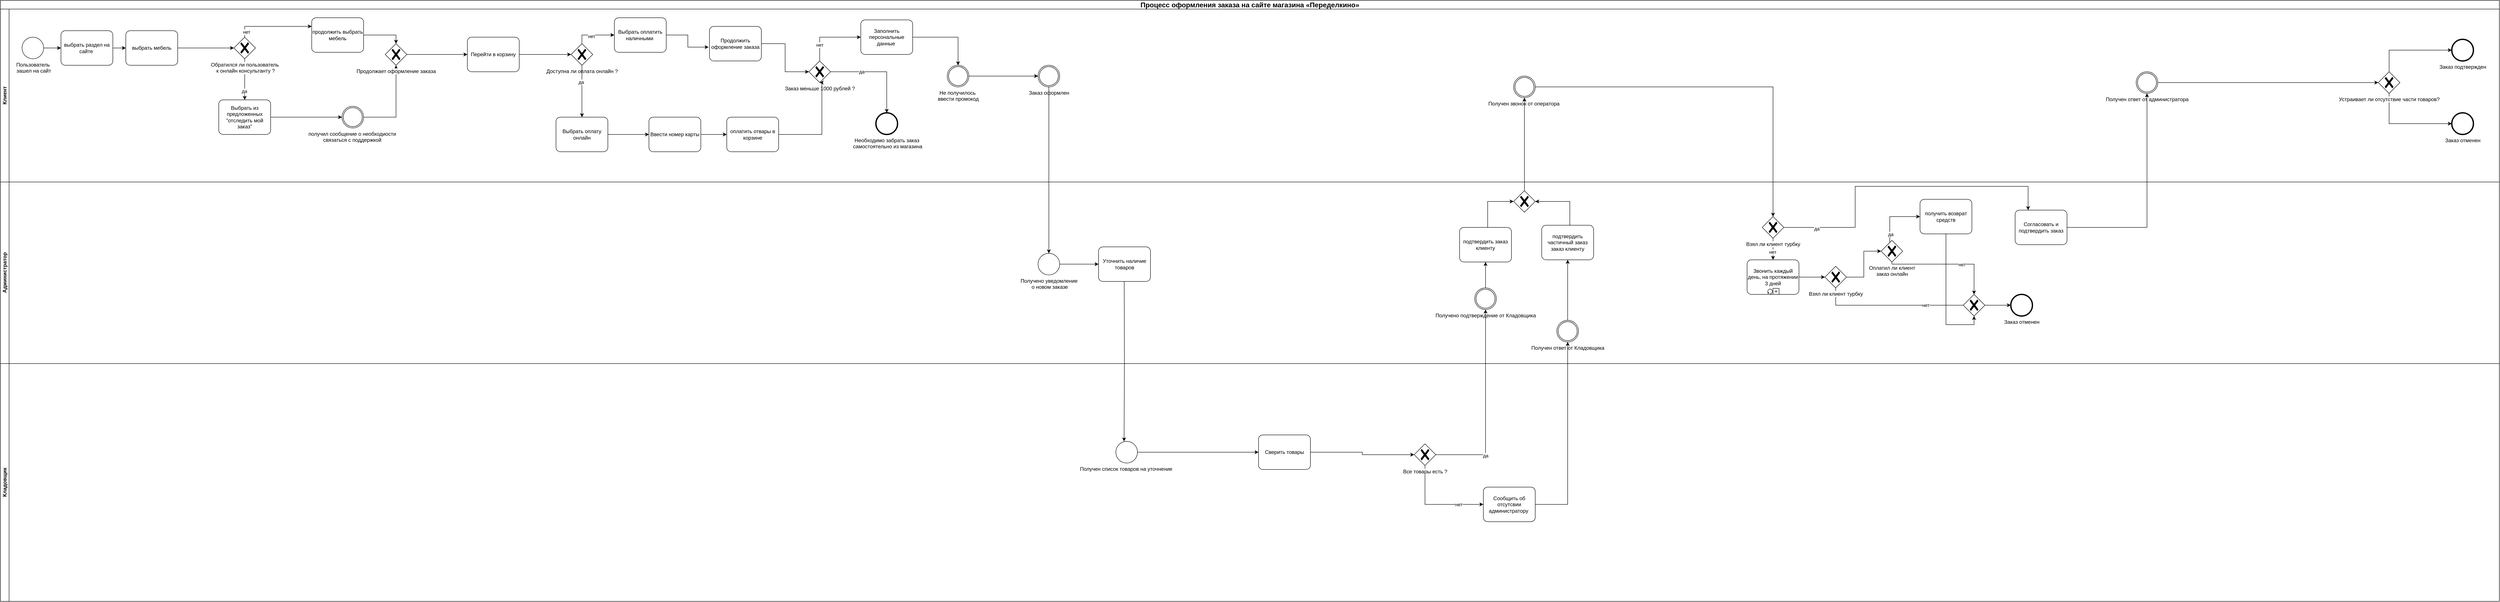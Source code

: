 <mxfile version="21.6.8" type="device" pages="2">
  <diagram name="AS IS" id="US4_1dpkIYbm0FNzIjku">
    <mxGraphModel dx="2677" dy="2695" grid="1" gridSize="10" guides="1" tooltips="1" connect="1" arrows="1" fold="1" page="1" pageScale="1" pageWidth="827" pageHeight="1169" math="0" shadow="0">
      <root>
        <mxCell id="0" />
        <mxCell id="1" parent="0" />
        <mxCell id="3fVUfu2i_-RcmCx77egN-2" value="&lt;b style=&quot;color: rgb(0, 0, 0); font-size: medium; text-align: start;&quot;&gt;Процесс оформления заказа на сайте магазина «Переделкино»&lt;/b&gt;&lt;span style=&quot;color: rgb(0, 0, 0); font-size: medium; font-weight: 400; text-align: start;&quot;&gt;&lt;/span&gt;" style="swimlane;html=1;childLayout=stackLayout;resizeParent=1;resizeParentMax=0;horizontal=1;startSize=20;horizontalStack=0;whiteSpace=wrap;" parent="1" vertex="1">
          <mxGeometry x="130" y="-180" width="5780" height="1390" as="geometry" />
        </mxCell>
        <mxCell id="3fVUfu2i_-RcmCx77egN-3" value="Клиент" style="swimlane;html=1;startSize=20;horizontal=0;" parent="3fVUfu2i_-RcmCx77egN-2" vertex="1">
          <mxGeometry y="20" width="5780" height="400" as="geometry" />
        </mxCell>
        <mxCell id="jZO5UhKRhSR_cEaj_PyX-4" style="edgeStyle=orthogonalEdgeStyle;rounded=0;orthogonalLoop=1;jettySize=auto;html=1;" parent="3fVUfu2i_-RcmCx77egN-3" source="3fVUfu2i_-RcmCx77egN-7" target="jZO5UhKRhSR_cEaj_PyX-2" edge="1">
          <mxGeometry relative="1" as="geometry" />
        </mxCell>
        <mxCell id="3fVUfu2i_-RcmCx77egN-7" value="Пользователь&lt;br&gt;&amp;nbsp;зашел на сайт" style="points=[[0.145,0.145,0],[0.5,0,0],[0.855,0.145,0],[1,0.5,0],[0.855,0.855,0],[0.5,1,0],[0.145,0.855,0],[0,0.5,0]];shape=mxgraph.bpmn.event;html=1;verticalLabelPosition=bottom;labelBackgroundColor=#ffffff;verticalAlign=top;align=center;perimeter=ellipsePerimeter;outlineConnect=0;aspect=fixed;outline=standard;symbol=general;" parent="3fVUfu2i_-RcmCx77egN-3" vertex="1">
          <mxGeometry x="50" y="65" width="50" height="50" as="geometry" />
        </mxCell>
        <mxCell id="jZO5UhKRhSR_cEaj_PyX-6" style="edgeStyle=orthogonalEdgeStyle;rounded=0;orthogonalLoop=1;jettySize=auto;html=1;entryX=0;entryY=0.5;entryDx=0;entryDy=0;entryPerimeter=0;" parent="3fVUfu2i_-RcmCx77egN-3" source="jZO5UhKRhSR_cEaj_PyX-1" target="jZO5UhKRhSR_cEaj_PyX-3" edge="1">
          <mxGeometry relative="1" as="geometry" />
        </mxCell>
        <mxCell id="jZO5UhKRhSR_cEaj_PyX-1" value="выбрать мебель" style="points=[[0.25,0,0],[0.5,0,0],[0.75,0,0],[1,0.25,0],[1,0.5,0],[1,0.75,0],[0.75,1,0],[0.5,1,0],[0.25,1,0],[0,0.75,0],[0,0.5,0],[0,0.25,0]];shape=mxgraph.bpmn.task;whiteSpace=wrap;rectStyle=rounded;size=10;html=1;container=1;expand=0;collapsible=0;taskMarker=abstract;" parent="3fVUfu2i_-RcmCx77egN-3" vertex="1">
          <mxGeometry x="290" y="50" width="120" height="80" as="geometry" />
        </mxCell>
        <mxCell id="jZO5UhKRhSR_cEaj_PyX-5" style="edgeStyle=orthogonalEdgeStyle;rounded=0;orthogonalLoop=1;jettySize=auto;html=1;" parent="3fVUfu2i_-RcmCx77egN-3" source="jZO5UhKRhSR_cEaj_PyX-2" target="jZO5UhKRhSR_cEaj_PyX-1" edge="1">
          <mxGeometry relative="1" as="geometry" />
        </mxCell>
        <mxCell id="jZO5UhKRhSR_cEaj_PyX-2" value="выбрать раздел на сайте&amp;nbsp;" style="points=[[0.25,0,0],[0.5,0,0],[0.75,0,0],[1,0.25,0],[1,0.5,0],[1,0.75,0],[0.75,1,0],[0.5,1,0],[0.25,1,0],[0,0.75,0],[0,0.5,0],[0,0.25,0]];shape=mxgraph.bpmn.task;whiteSpace=wrap;rectStyle=rounded;size=10;html=1;container=1;expand=0;collapsible=0;taskMarker=abstract;" parent="3fVUfu2i_-RcmCx77egN-3" vertex="1">
          <mxGeometry x="140" y="50" width="120" height="80" as="geometry" />
        </mxCell>
        <mxCell id="jZO5UhKRhSR_cEaj_PyX-8" style="edgeStyle=orthogonalEdgeStyle;rounded=0;orthogonalLoop=1;jettySize=auto;html=1;" parent="3fVUfu2i_-RcmCx77egN-3" source="jZO5UhKRhSR_cEaj_PyX-3" target="jZO5UhKRhSR_cEaj_PyX-7" edge="1">
          <mxGeometry relative="1" as="geometry">
            <Array as="points">
              <mxPoint x="565" y="40" />
            </Array>
          </mxGeometry>
        </mxCell>
        <mxCell id="jZO5UhKRhSR_cEaj_PyX-11" value="нет" style="edgeLabel;html=1;align=center;verticalAlign=middle;resizable=0;points=[];" parent="jZO5UhKRhSR_cEaj_PyX-8" vertex="1" connectable="0">
          <mxGeometry x="-0.867" y="-4" relative="1" as="geometry">
            <mxPoint as="offset" />
          </mxGeometry>
        </mxCell>
        <mxCell id="jZO5UhKRhSR_cEaj_PyX-14" style="edgeStyle=orthogonalEdgeStyle;rounded=0;orthogonalLoop=1;jettySize=auto;html=1;" parent="3fVUfu2i_-RcmCx77egN-3" source="jZO5UhKRhSR_cEaj_PyX-3" target="jZO5UhKRhSR_cEaj_PyX-13" edge="1">
          <mxGeometry relative="1" as="geometry" />
        </mxCell>
        <mxCell id="jZO5UhKRhSR_cEaj_PyX-17" value="да" style="edgeLabel;html=1;align=center;verticalAlign=middle;resizable=0;points=[];" parent="jZO5UhKRhSR_cEaj_PyX-14" vertex="1" connectable="0">
          <mxGeometry x="0.576" y="-1" relative="1" as="geometry">
            <mxPoint as="offset" />
          </mxGeometry>
        </mxCell>
        <mxCell id="jZO5UhKRhSR_cEaj_PyX-3" value="Обратился ли пользователь&lt;br&gt;&amp;nbsp;к онлайн консультанту ?" style="points=[[0.25,0.25,0],[0.5,0,0],[0.75,0.25,0],[1,0.5,0],[0.75,0.75,0],[0.5,1,0],[0.25,0.75,0],[0,0.5,0]];shape=mxgraph.bpmn.gateway2;html=1;verticalLabelPosition=bottom;labelBackgroundColor=#ffffff;verticalAlign=top;align=center;perimeter=rhombusPerimeter;outlineConnect=0;outline=none;symbol=none;gwType=exclusive;" parent="3fVUfu2i_-RcmCx77egN-3" vertex="1">
          <mxGeometry x="540" y="65" width="50" height="50" as="geometry" />
        </mxCell>
        <mxCell id="jZO5UhKRhSR_cEaj_PyX-19" style="edgeStyle=orthogonalEdgeStyle;rounded=0;orthogonalLoop=1;jettySize=auto;html=1;entryX=0.5;entryY=0;entryDx=0;entryDy=0;entryPerimeter=0;" parent="3fVUfu2i_-RcmCx77egN-3" source="jZO5UhKRhSR_cEaj_PyX-7" target="jZO5UhKRhSR_cEaj_PyX-18" edge="1">
          <mxGeometry relative="1" as="geometry" />
        </mxCell>
        <mxCell id="jZO5UhKRhSR_cEaj_PyX-7" value="продолжить выбрать мебель" style="points=[[0.25,0,0],[0.5,0,0],[0.75,0,0],[1,0.25,0],[1,0.5,0],[1,0.75,0],[0.75,1,0],[0.5,1,0],[0.25,1,0],[0,0.75,0],[0,0.5,0],[0,0.25,0]];shape=mxgraph.bpmn.task;whiteSpace=wrap;rectStyle=rounded;size=10;html=1;container=1;expand=0;collapsible=0;taskMarker=abstract;" parent="3fVUfu2i_-RcmCx77egN-3" vertex="1">
          <mxGeometry x="720" y="20" width="120" height="80" as="geometry" />
        </mxCell>
        <mxCell id="jZO5UhKRhSR_cEaj_PyX-20" style="edgeStyle=orthogonalEdgeStyle;rounded=0;orthogonalLoop=1;jettySize=auto;html=1;" parent="3fVUfu2i_-RcmCx77egN-3" source="jZO5UhKRhSR_cEaj_PyX-12" target="jZO5UhKRhSR_cEaj_PyX-18" edge="1">
          <mxGeometry relative="1" as="geometry" />
        </mxCell>
        <mxCell id="jZO5UhKRhSR_cEaj_PyX-12" value="получил сообщение о необходиости&amp;nbsp;&lt;br&gt;связаться с поддержкой&amp;nbsp;" style="points=[[0.145,0.145,0],[0.5,0,0],[0.855,0.145,0],[1,0.5,0],[0.855,0.855,0],[0.5,1,0],[0.145,0.855,0],[0,0.5,0]];shape=mxgraph.bpmn.event;html=1;verticalLabelPosition=bottom;labelBackgroundColor=#ffffff;verticalAlign=top;align=center;perimeter=ellipsePerimeter;outlineConnect=0;aspect=fixed;outline=throwing;symbol=general;" parent="3fVUfu2i_-RcmCx77egN-3" vertex="1">
          <mxGeometry x="790" y="225" width="50" height="50" as="geometry" />
        </mxCell>
        <mxCell id="jZO5UhKRhSR_cEaj_PyX-15" style="edgeStyle=orthogonalEdgeStyle;rounded=0;orthogonalLoop=1;jettySize=auto;html=1;" parent="3fVUfu2i_-RcmCx77egN-3" source="jZO5UhKRhSR_cEaj_PyX-13" target="jZO5UhKRhSR_cEaj_PyX-12" edge="1">
          <mxGeometry relative="1" as="geometry">
            <Array as="points">
              <mxPoint x="650" y="250" />
              <mxPoint x="650" y="250" />
            </Array>
          </mxGeometry>
        </mxCell>
        <mxCell id="jZO5UhKRhSR_cEaj_PyX-13" value="Выбрать из предложенных &quot;отследить мой заказ&quot;" style="points=[[0.25,0,0],[0.5,0,0],[0.75,0,0],[1,0.25,0],[1,0.5,0],[1,0.75,0],[0.75,1,0],[0.5,1,0],[0.25,1,0],[0,0.75,0],[0,0.5,0],[0,0.25,0]];shape=mxgraph.bpmn.task;whiteSpace=wrap;rectStyle=rounded;size=10;html=1;container=1;expand=0;collapsible=0;taskMarker=abstract;" parent="3fVUfu2i_-RcmCx77egN-3" vertex="1">
          <mxGeometry x="505" y="210" width="120" height="80" as="geometry" />
        </mxCell>
        <mxCell id="jZO5UhKRhSR_cEaj_PyX-22" style="edgeStyle=orthogonalEdgeStyle;rounded=0;orthogonalLoop=1;jettySize=auto;html=1;" parent="3fVUfu2i_-RcmCx77egN-3" source="jZO5UhKRhSR_cEaj_PyX-18" target="jZO5UhKRhSR_cEaj_PyX-21" edge="1">
          <mxGeometry relative="1" as="geometry" />
        </mxCell>
        <mxCell id="jZO5UhKRhSR_cEaj_PyX-18" value="Продолжает оформление заказа" style="points=[[0.25,0.25,0],[0.5,0,0],[0.75,0.25,0],[1,0.5,0],[0.75,0.75,0],[0.5,1,0],[0.25,0.75,0],[0,0.5,0]];shape=mxgraph.bpmn.gateway2;html=1;verticalLabelPosition=bottom;labelBackgroundColor=#ffffff;verticalAlign=top;align=center;perimeter=rhombusPerimeter;outlineConnect=0;outline=none;symbol=none;gwType=exclusive;" parent="3fVUfu2i_-RcmCx77egN-3" vertex="1">
          <mxGeometry x="890" y="80" width="50" height="50" as="geometry" />
        </mxCell>
        <mxCell id="jZO5UhKRhSR_cEaj_PyX-24" style="edgeStyle=orthogonalEdgeStyle;rounded=0;orthogonalLoop=1;jettySize=auto;html=1;" parent="3fVUfu2i_-RcmCx77egN-3" source="jZO5UhKRhSR_cEaj_PyX-21" target="jZO5UhKRhSR_cEaj_PyX-23" edge="1">
          <mxGeometry relative="1" as="geometry" />
        </mxCell>
        <mxCell id="jZO5UhKRhSR_cEaj_PyX-21" value="Перейти в корзину" style="points=[[0.25,0,0],[0.5,0,0],[0.75,0,0],[1,0.25,0],[1,0.5,0],[1,0.75,0],[0.75,1,0],[0.5,1,0],[0.25,1,0],[0,0.75,0],[0,0.5,0],[0,0.25,0]];shape=mxgraph.bpmn.task;whiteSpace=wrap;rectStyle=rounded;size=10;html=1;container=1;expand=0;collapsible=0;taskMarker=abstract;" parent="3fVUfu2i_-RcmCx77egN-3" vertex="1">
          <mxGeometry x="1080" y="65" width="120" height="80" as="geometry" />
        </mxCell>
        <mxCell id="jZO5UhKRhSR_cEaj_PyX-28" style="edgeStyle=orthogonalEdgeStyle;rounded=0;orthogonalLoop=1;jettySize=auto;html=1;" parent="3fVUfu2i_-RcmCx77egN-3" source="jZO5UhKRhSR_cEaj_PyX-23" target="jZO5UhKRhSR_cEaj_PyX-25" edge="1">
          <mxGeometry relative="1" as="geometry">
            <Array as="points">
              <mxPoint x="1345" y="60" />
            </Array>
          </mxGeometry>
        </mxCell>
        <mxCell id="jZO5UhKRhSR_cEaj_PyX-29" value="нет" style="edgeLabel;html=1;align=center;verticalAlign=middle;resizable=0;points=[];" parent="jZO5UhKRhSR_cEaj_PyX-28" vertex="1" connectable="0">
          <mxGeometry x="-0.128" y="-3" relative="1" as="geometry">
            <mxPoint as="offset" />
          </mxGeometry>
        </mxCell>
        <mxCell id="jZO5UhKRhSR_cEaj_PyX-23" value="Доступна ли оплата онлайн ?" style="points=[[0.25,0.25,0],[0.5,0,0],[0.75,0.25,0],[1,0.5,0],[0.75,0.75,0],[0.5,1,0],[0.25,0.75,0],[0,0.5,0]];shape=mxgraph.bpmn.gateway2;html=1;verticalLabelPosition=bottom;labelBackgroundColor=#ffffff;verticalAlign=top;align=center;perimeter=rhombusPerimeter;outlineConnect=0;outline=none;symbol=none;gwType=exclusive;" parent="3fVUfu2i_-RcmCx77egN-3" vertex="1">
          <mxGeometry x="1320" y="80" width="50" height="50" as="geometry" />
        </mxCell>
        <mxCell id="jZO5UhKRhSR_cEaj_PyX-32" style="edgeStyle=orthogonalEdgeStyle;rounded=0;orthogonalLoop=1;jettySize=auto;html=1;entryX=-0.017;entryY=0.6;entryDx=0;entryDy=0;entryPerimeter=0;" parent="3fVUfu2i_-RcmCx77egN-3" source="jZO5UhKRhSR_cEaj_PyX-25" target="jZO5UhKRhSR_cEaj_PyX-35" edge="1">
          <mxGeometry relative="1" as="geometry">
            <mxPoint x="1615" y="120" as="targetPoint" />
          </mxGeometry>
        </mxCell>
        <mxCell id="jZO5UhKRhSR_cEaj_PyX-25" value="Выбрать оплатить наличными&amp;nbsp;" style="points=[[0.25,0,0],[0.5,0,0],[0.75,0,0],[1,0.25,0],[1,0.5,0],[1,0.75,0],[0.75,1,0],[0.5,1,0],[0.25,1,0],[0,0.75,0],[0,0.5,0],[0,0.25,0]];shape=mxgraph.bpmn.task;whiteSpace=wrap;rectStyle=rounded;size=10;html=1;container=1;expand=0;collapsible=0;taskMarker=abstract;" parent="3fVUfu2i_-RcmCx77egN-3" vertex="1">
          <mxGeometry x="1420" y="20" width="120" height="80" as="geometry" />
        </mxCell>
        <mxCell id="jZO5UhKRhSR_cEaj_PyX-38" style="edgeStyle=orthogonalEdgeStyle;rounded=0;orthogonalLoop=1;jettySize=auto;html=1;" parent="3fVUfu2i_-RcmCx77egN-3" source="jZO5UhKRhSR_cEaj_PyX-35" target="jZO5UhKRhSR_cEaj_PyX-37" edge="1">
          <mxGeometry relative="1" as="geometry" />
        </mxCell>
        <mxCell id="jZO5UhKRhSR_cEaj_PyX-35" value="Продолжить оформление заказа" style="points=[[0.25,0,0],[0.5,0,0],[0.75,0,0],[1,0.25,0],[1,0.5,0],[1,0.75,0],[0.75,1,0],[0.5,1,0],[0.25,1,0],[0,0.75,0],[0,0.5,0],[0,0.25,0]];shape=mxgraph.bpmn.task;whiteSpace=wrap;rectStyle=rounded;size=10;html=1;container=1;expand=0;collapsible=0;taskMarker=abstract;" parent="3fVUfu2i_-RcmCx77egN-3" vertex="1">
          <mxGeometry x="1640" y="40" width="120" height="80" as="geometry" />
        </mxCell>
        <mxCell id="jZO5UhKRhSR_cEaj_PyX-40" style="edgeStyle=orthogonalEdgeStyle;rounded=0;orthogonalLoop=1;jettySize=auto;html=1;" parent="3fVUfu2i_-RcmCx77egN-3" source="jZO5UhKRhSR_cEaj_PyX-37" target="jZO5UhKRhSR_cEaj_PyX-39" edge="1">
          <mxGeometry relative="1" as="geometry" />
        </mxCell>
        <mxCell id="QpJohOGJKyT10IZ24yKH-1" value="да" style="edgeLabel;html=1;align=center;verticalAlign=middle;resizable=0;points=[];" vertex="1" connectable="0" parent="jZO5UhKRhSR_cEaj_PyX-40">
          <mxGeometry x="-0.36" relative="1" as="geometry">
            <mxPoint as="offset" />
          </mxGeometry>
        </mxCell>
        <mxCell id="jZO5UhKRhSR_cEaj_PyX-42" style="edgeStyle=orthogonalEdgeStyle;rounded=0;orthogonalLoop=1;jettySize=auto;html=1;entryX=0;entryY=0.5;entryDx=0;entryDy=0;entryPerimeter=0;" parent="3fVUfu2i_-RcmCx77egN-3" source="jZO5UhKRhSR_cEaj_PyX-37" target="jZO5UhKRhSR_cEaj_PyX-41" edge="1">
          <mxGeometry relative="1" as="geometry">
            <Array as="points">
              <mxPoint x="1895" y="65" />
            </Array>
          </mxGeometry>
        </mxCell>
        <mxCell id="QpJohOGJKyT10IZ24yKH-2" value="нет" style="edgeLabel;html=1;align=center;verticalAlign=middle;resizable=0;points=[];" vertex="1" connectable="0" parent="jZO5UhKRhSR_cEaj_PyX-42">
          <mxGeometry x="-0.507" relative="1" as="geometry">
            <mxPoint as="offset" />
          </mxGeometry>
        </mxCell>
        <mxCell id="jZO5UhKRhSR_cEaj_PyX-37" value="Заказ меньше 1000 рублей ?" style="points=[[0.25,0.25,0],[0.5,0,0],[0.75,0.25,0],[1,0.5,0],[0.75,0.75,0],[0.5,1,0],[0.25,0.75,0],[0,0.5,0]];shape=mxgraph.bpmn.gateway2;html=1;verticalLabelPosition=bottom;labelBackgroundColor=#ffffff;verticalAlign=top;align=center;perimeter=rhombusPerimeter;outlineConnect=0;outline=none;symbol=none;gwType=exclusive;" parent="3fVUfu2i_-RcmCx77egN-3" vertex="1">
          <mxGeometry x="1870" y="120" width="50" height="50" as="geometry" />
        </mxCell>
        <mxCell id="jZO5UhKRhSR_cEaj_PyX-39" value="Необходимо забрать заказ&lt;br&gt;&amp;nbsp;самостоятельно из магазина" style="points=[[0.145,0.145,0],[0.5,0,0],[0.855,0.145,0],[1,0.5,0],[0.855,0.855,0],[0.5,1,0],[0.145,0.855,0],[0,0.5,0]];shape=mxgraph.bpmn.event;html=1;verticalLabelPosition=bottom;labelBackgroundColor=#ffffff;verticalAlign=top;align=center;perimeter=ellipsePerimeter;outlineConnect=0;aspect=fixed;outline=end;symbol=terminate2;" parent="3fVUfu2i_-RcmCx77egN-3" vertex="1">
          <mxGeometry x="2025" y="240" width="50" height="50" as="geometry" />
        </mxCell>
        <mxCell id="jZO5UhKRhSR_cEaj_PyX-44" style="edgeStyle=orthogonalEdgeStyle;rounded=0;orthogonalLoop=1;jettySize=auto;html=1;" parent="3fVUfu2i_-RcmCx77egN-3" source="jZO5UhKRhSR_cEaj_PyX-41" target="jZO5UhKRhSR_cEaj_PyX-43" edge="1">
          <mxGeometry relative="1" as="geometry" />
        </mxCell>
        <mxCell id="jZO5UhKRhSR_cEaj_PyX-41" value="Заполнить персональные данные&amp;nbsp;" style="points=[[0.25,0,0],[0.5,0,0],[0.75,0,0],[1,0.25,0],[1,0.5,0],[1,0.75,0],[0.75,1,0],[0.5,1,0],[0.25,1,0],[0,0.75,0],[0,0.5,0],[0,0.25,0]];shape=mxgraph.bpmn.task;whiteSpace=wrap;rectStyle=rounded;size=10;html=1;container=1;expand=0;collapsible=0;taskMarker=abstract;" parent="3fVUfu2i_-RcmCx77egN-3" vertex="1">
          <mxGeometry x="1990" y="25" width="120" height="80" as="geometry" />
        </mxCell>
        <mxCell id="jZO5UhKRhSR_cEaj_PyX-46" style="edgeStyle=orthogonalEdgeStyle;rounded=0;orthogonalLoop=1;jettySize=auto;html=1;" parent="3fVUfu2i_-RcmCx77egN-3" source="jZO5UhKRhSR_cEaj_PyX-43" edge="1">
          <mxGeometry relative="1" as="geometry">
            <mxPoint x="2400" y="155" as="targetPoint" />
          </mxGeometry>
        </mxCell>
        <mxCell id="jZO5UhKRhSR_cEaj_PyX-43" value="Не получилось&amp;nbsp;&lt;br&gt;ввести промокод" style="points=[[0.145,0.145,0],[0.5,0,0],[0.855,0.145,0],[1,0.5,0],[0.855,0.855,0],[0.5,1,0],[0.145,0.855,0],[0,0.5,0]];shape=mxgraph.bpmn.event;html=1;verticalLabelPosition=bottom;labelBackgroundColor=#ffffff;verticalAlign=top;align=center;perimeter=ellipsePerimeter;outlineConnect=0;aspect=fixed;outline=throwing;symbol=general;" parent="3fVUfu2i_-RcmCx77egN-3" vertex="1">
          <mxGeometry x="2190" y="130" width="50" height="50" as="geometry" />
        </mxCell>
        <mxCell id="jZO5UhKRhSR_cEaj_PyX-62" value="Получен звонок от оператора&amp;nbsp;" style="points=[[0.145,0.145,0],[0.5,0,0],[0.855,0.145,0],[1,0.5,0],[0.855,0.855,0],[0.5,1,0],[0.145,0.855,0],[0,0.5,0]];shape=mxgraph.bpmn.event;html=1;verticalLabelPosition=bottom;labelBackgroundColor=#ffffff;verticalAlign=top;align=center;perimeter=ellipsePerimeter;outlineConnect=0;aspect=fixed;outline=throwing;symbol=general;" parent="3fVUfu2i_-RcmCx77egN-3" vertex="1">
          <mxGeometry x="3500" y="155" width="50" height="50" as="geometry" />
        </mxCell>
        <mxCell id="jZO5UhKRhSR_cEaj_PyX-104" style="edgeStyle=orthogonalEdgeStyle;rounded=0;orthogonalLoop=1;jettySize=auto;html=1;entryX=0;entryY=0.5;entryDx=0;entryDy=0;entryPerimeter=0;" parent="3fVUfu2i_-RcmCx77egN-3" source="jZO5UhKRhSR_cEaj_PyX-96" target="jZO5UhKRhSR_cEaj_PyX-98" edge="1">
          <mxGeometry relative="1" as="geometry">
            <Array as="points">
              <mxPoint x="5310" y="170" />
            </Array>
          </mxGeometry>
        </mxCell>
        <mxCell id="jZO5UhKRhSR_cEaj_PyX-96" value="Получен ответ от администратора" style="points=[[0.145,0.145,0],[0.5,0,0],[0.855,0.145,0],[1,0.5,0],[0.855,0.855,0],[0.5,1,0],[0.145,0.855,0],[0,0.5,0]];shape=mxgraph.bpmn.event;html=1;verticalLabelPosition=bottom;labelBackgroundColor=#ffffff;verticalAlign=top;align=center;perimeter=ellipsePerimeter;outlineConnect=0;aspect=fixed;outline=throwing;symbol=general;" parent="3fVUfu2i_-RcmCx77egN-3" vertex="1">
          <mxGeometry x="4940" y="145" width="50" height="50" as="geometry" />
        </mxCell>
        <mxCell id="jZO5UhKRhSR_cEaj_PyX-102" style="edgeStyle=orthogonalEdgeStyle;rounded=0;orthogonalLoop=1;jettySize=auto;html=1;" parent="3fVUfu2i_-RcmCx77egN-3" source="jZO5UhKRhSR_cEaj_PyX-98" target="jZO5UhKRhSR_cEaj_PyX-100" edge="1">
          <mxGeometry relative="1" as="geometry">
            <Array as="points">
              <mxPoint x="5525" y="95" />
            </Array>
          </mxGeometry>
        </mxCell>
        <mxCell id="jZO5UhKRhSR_cEaj_PyX-103" style="edgeStyle=orthogonalEdgeStyle;rounded=0;orthogonalLoop=1;jettySize=auto;html=1;" parent="3fVUfu2i_-RcmCx77egN-3" source="jZO5UhKRhSR_cEaj_PyX-98" target="jZO5UhKRhSR_cEaj_PyX-101" edge="1">
          <mxGeometry relative="1" as="geometry">
            <Array as="points">
              <mxPoint x="5525" y="265" />
            </Array>
          </mxGeometry>
        </mxCell>
        <mxCell id="jZO5UhKRhSR_cEaj_PyX-98" value="Устраивает ли отсутствие части товаров?" style="points=[[0.25,0.25,0],[0.5,0,0],[0.75,0.25,0],[1,0.5,0],[0.75,0.75,0],[0.5,1,0],[0.25,0.75,0],[0,0.5,0]];shape=mxgraph.bpmn.gateway2;html=1;verticalLabelPosition=bottom;labelBackgroundColor=#ffffff;verticalAlign=top;align=center;perimeter=rhombusPerimeter;outlineConnect=0;outline=none;symbol=none;gwType=exclusive;" parent="3fVUfu2i_-RcmCx77egN-3" vertex="1">
          <mxGeometry x="5500" y="145" width="50" height="50" as="geometry" />
        </mxCell>
        <mxCell id="jZO5UhKRhSR_cEaj_PyX-100" value="Заказ подтвержден" style="points=[[0.145,0.145,0],[0.5,0,0],[0.855,0.145,0],[1,0.5,0],[0.855,0.855,0],[0.5,1,0],[0.145,0.855,0],[0,0.5,0]];shape=mxgraph.bpmn.event;html=1;verticalLabelPosition=bottom;labelBackgroundColor=#ffffff;verticalAlign=top;align=center;perimeter=ellipsePerimeter;outlineConnect=0;aspect=fixed;outline=end;symbol=terminate2;" parent="3fVUfu2i_-RcmCx77egN-3" vertex="1">
          <mxGeometry x="5670" y="70" width="50" height="50" as="geometry" />
        </mxCell>
        <mxCell id="jZO5UhKRhSR_cEaj_PyX-101" value="Заказ отменен" style="points=[[0.145,0.145,0],[0.5,0,0],[0.855,0.145,0],[1,0.5,0],[0.855,0.855,0],[0.5,1,0],[0.145,0.855,0],[0,0.5,0]];shape=mxgraph.bpmn.event;html=1;verticalLabelPosition=bottom;labelBackgroundColor=#ffffff;verticalAlign=top;align=center;perimeter=ellipsePerimeter;outlineConnect=0;aspect=fixed;outline=end;symbol=terminate2;" parent="3fVUfu2i_-RcmCx77egN-3" vertex="1">
          <mxGeometry x="5670" y="240" width="50" height="50" as="geometry" />
        </mxCell>
        <mxCell id="jZO5UhKRhSR_cEaj_PyX-105" value="Заказ оформлен" style="points=[[0.145,0.145,0],[0.5,0,0],[0.855,0.145,0],[1,0.5,0],[0.855,0.855,0],[0.5,1,0],[0.145,0.855,0],[0,0.5,0]];shape=mxgraph.bpmn.event;html=1;verticalLabelPosition=bottom;labelBackgroundColor=#ffffff;verticalAlign=top;align=center;perimeter=ellipsePerimeter;outlineConnect=0;aspect=fixed;outline=throwing;symbol=general;" parent="3fVUfu2i_-RcmCx77egN-3" vertex="1">
          <mxGeometry x="2400" y="130" width="50" height="50" as="geometry" />
        </mxCell>
        <mxCell id="f6myO74i4tGdXOyEJMeB-5" style="edgeStyle=orthogonalEdgeStyle;rounded=0;orthogonalLoop=1;jettySize=auto;html=1;" edge="1" parent="3fVUfu2i_-RcmCx77egN-3" source="f6myO74i4tGdXOyEJMeB-1" target="f6myO74i4tGdXOyEJMeB-2">
          <mxGeometry relative="1" as="geometry" />
        </mxCell>
        <mxCell id="f6myO74i4tGdXOyEJMeB-1" value="Ввести номер карты" style="points=[[0.25,0,0],[0.5,0,0],[0.75,0,0],[1,0.25,0],[1,0.5,0],[1,0.75,0],[0.75,1,0],[0.5,1,0],[0.25,1,0],[0,0.75,0],[0,0.5,0],[0,0.25,0]];shape=mxgraph.bpmn.task;whiteSpace=wrap;rectStyle=rounded;size=10;html=1;container=1;expand=0;collapsible=0;taskMarker=abstract;" vertex="1" parent="3fVUfu2i_-RcmCx77egN-3">
          <mxGeometry x="1500" y="250" width="120" height="80" as="geometry" />
        </mxCell>
        <mxCell id="f6myO74i4tGdXOyEJMeB-4" style="edgeStyle=orthogonalEdgeStyle;rounded=0;orthogonalLoop=1;jettySize=auto;html=1;" edge="1" parent="3fVUfu2i_-RcmCx77egN-3" source="jZO5UhKRhSR_cEaj_PyX-26" target="f6myO74i4tGdXOyEJMeB-1">
          <mxGeometry relative="1" as="geometry" />
        </mxCell>
        <mxCell id="jZO5UhKRhSR_cEaj_PyX-26" value="Выбрать оплату онлайн" style="points=[[0.25,0,0],[0.5,0,0],[0.75,0,0],[1,0.25,0],[1,0.5,0],[1,0.75,0],[0.75,1,0],[0.5,1,0],[0.25,1,0],[0,0.75,0],[0,0.5,0],[0,0.25,0]];shape=mxgraph.bpmn.task;whiteSpace=wrap;rectStyle=rounded;size=10;html=1;container=1;expand=0;collapsible=0;taskMarker=abstract;" parent="3fVUfu2i_-RcmCx77egN-3" vertex="1">
          <mxGeometry x="1285" y="250" width="120" height="80" as="geometry" />
        </mxCell>
        <mxCell id="jZO5UhKRhSR_cEaj_PyX-27" style="edgeStyle=orthogonalEdgeStyle;rounded=0;orthogonalLoop=1;jettySize=auto;html=1;entryX=0.5;entryY=0;entryDx=0;entryDy=0;entryPerimeter=0;" parent="3fVUfu2i_-RcmCx77egN-3" source="jZO5UhKRhSR_cEaj_PyX-23" target="jZO5UhKRhSR_cEaj_PyX-26" edge="1">
          <mxGeometry relative="1" as="geometry">
            <Array as="points">
              <mxPoint x="1345" y="200" />
              <mxPoint x="1345" y="200" />
            </Array>
            <mxPoint x="1340" y="300" as="targetPoint" />
          </mxGeometry>
        </mxCell>
        <mxCell id="jZO5UhKRhSR_cEaj_PyX-30" value="да" style="edgeLabel;html=1;align=center;verticalAlign=middle;resizable=0;points=[];" parent="jZO5UhKRhSR_cEaj_PyX-27" vertex="1" connectable="0">
          <mxGeometry x="-0.349" y="-2" relative="1" as="geometry">
            <mxPoint as="offset" />
          </mxGeometry>
        </mxCell>
        <mxCell id="f6myO74i4tGdXOyEJMeB-6" style="edgeStyle=orthogonalEdgeStyle;rounded=0;orthogonalLoop=1;jettySize=auto;html=1;entryX=0.5;entryY=1;entryDx=0;entryDy=0;entryPerimeter=0;" edge="1" parent="3fVUfu2i_-RcmCx77egN-3" source="f6myO74i4tGdXOyEJMeB-2" target="jZO5UhKRhSR_cEaj_PyX-37">
          <mxGeometry relative="1" as="geometry">
            <Array as="points">
              <mxPoint x="1900" y="290" />
              <mxPoint x="1900" y="170" />
            </Array>
          </mxGeometry>
        </mxCell>
        <mxCell id="f6myO74i4tGdXOyEJMeB-2" value="оплатить отвары в корзине" style="points=[[0.25,0,0],[0.5,0,0],[0.75,0,0],[1,0.25,0],[1,0.5,0],[1,0.75,0],[0.75,1,0],[0.5,1,0],[0.25,1,0],[0,0.75,0],[0,0.5,0],[0,0.25,0]];shape=mxgraph.bpmn.task;whiteSpace=wrap;rectStyle=rounded;size=10;html=1;container=1;expand=0;collapsible=0;taskMarker=abstract;" vertex="1" parent="3fVUfu2i_-RcmCx77egN-3">
          <mxGeometry x="1680" y="250" width="120" height="80" as="geometry" />
        </mxCell>
        <mxCell id="3fVUfu2i_-RcmCx77egN-4" value="Администратор" style="swimlane;html=1;startSize=20;horizontal=0;" parent="3fVUfu2i_-RcmCx77egN-2" vertex="1">
          <mxGeometry y="420" width="5780" height="420" as="geometry" />
        </mxCell>
        <mxCell id="jZO5UhKRhSR_cEaj_PyX-52" style="edgeStyle=orthogonalEdgeStyle;rounded=0;orthogonalLoop=1;jettySize=auto;html=1;entryX=0;entryY=0.5;entryDx=0;entryDy=0;entryPerimeter=0;" parent="3fVUfu2i_-RcmCx77egN-4" source="jZO5UhKRhSR_cEaj_PyX-50" target="jZO5UhKRhSR_cEaj_PyX-71" edge="1">
          <mxGeometry relative="1" as="geometry">
            <mxPoint x="2500" y="55" as="targetPoint" />
          </mxGeometry>
        </mxCell>
        <mxCell id="jZO5UhKRhSR_cEaj_PyX-50" value="Получено уведомление&lt;br&gt;&amp;nbsp;о новом заказе" style="points=[[0.145,0.145,0],[0.5,0,0],[0.855,0.145,0],[1,0.5,0],[0.855,0.855,0],[0.5,1,0],[0.145,0.855,0],[0,0.5,0]];shape=mxgraph.bpmn.event;html=1;verticalLabelPosition=bottom;labelBackgroundColor=#ffffff;verticalAlign=top;align=center;perimeter=ellipsePerimeter;outlineConnect=0;aspect=fixed;outline=standard;symbol=general;" parent="3fVUfu2i_-RcmCx77egN-4" vertex="1">
          <mxGeometry x="2400" y="165" width="50" height="50" as="geometry" />
        </mxCell>
        <mxCell id="jZO5UhKRhSR_cEaj_PyX-57" style="edgeStyle=orthogonalEdgeStyle;rounded=0;orthogonalLoop=1;jettySize=auto;html=1;entryX=0.5;entryY=0;entryDx=0;entryDy=0;entryPerimeter=0;" parent="3fVUfu2i_-RcmCx77egN-4" source="jZO5UhKRhSR_cEaj_PyX-54" target="jZO5UhKRhSR_cEaj_PyX-56" edge="1">
          <mxGeometry relative="1" as="geometry" />
        </mxCell>
        <mxCell id="jZO5UhKRhSR_cEaj_PyX-123" value="нет" style="edgeLabel;html=1;align=center;verticalAlign=middle;resizable=0;points=[];" parent="jZO5UhKRhSR_cEaj_PyX-57" vertex="1" connectable="0">
          <mxGeometry x="0.267" y="-1" relative="1" as="geometry">
            <mxPoint as="offset" />
          </mxGeometry>
        </mxCell>
        <mxCell id="jZO5UhKRhSR_cEaj_PyX-124" style="edgeStyle=orthogonalEdgeStyle;rounded=0;orthogonalLoop=1;jettySize=auto;html=1;entryX=0.25;entryY=0;entryDx=0;entryDy=0;entryPerimeter=0;" parent="3fVUfu2i_-RcmCx77egN-4" source="jZO5UhKRhSR_cEaj_PyX-54" target="tTjtOR0A02TB4xvsYrOa-1" edge="1">
          <mxGeometry relative="1" as="geometry">
            <Array as="points">
              <mxPoint x="4290" y="105" />
              <mxPoint x="4290" y="10" />
              <mxPoint x="4690" y="10" />
            </Array>
            <mxPoint x="4690" y="35" as="targetPoint" />
          </mxGeometry>
        </mxCell>
        <mxCell id="jZO5UhKRhSR_cEaj_PyX-126" value="да" style="edgeLabel;html=1;align=center;verticalAlign=middle;resizable=0;points=[];" parent="jZO5UhKRhSR_cEaj_PyX-124" vertex="1" connectable="0">
          <mxGeometry x="-0.787" y="-3" relative="1" as="geometry">
            <mxPoint as="offset" />
          </mxGeometry>
        </mxCell>
        <mxCell id="jZO5UhKRhSR_cEaj_PyX-54" value="Взял ли клиент турбку" style="points=[[0.25,0.25,0],[0.5,0,0],[0.75,0.25,0],[1,0.5,0],[0.75,0.75,0],[0.5,1,0],[0.25,0.75,0],[0,0.5,0]];shape=mxgraph.bpmn.gateway2;html=1;verticalLabelPosition=bottom;labelBackgroundColor=#ffffff;verticalAlign=top;align=center;perimeter=rhombusPerimeter;outlineConnect=0;outline=none;symbol=none;gwType=exclusive;" parent="3fVUfu2i_-RcmCx77egN-4" vertex="1">
          <mxGeometry x="4075" y="80" width="50" height="50" as="geometry" />
        </mxCell>
        <mxCell id="jZO5UhKRhSR_cEaj_PyX-61" style="edgeStyle=orthogonalEdgeStyle;rounded=0;orthogonalLoop=1;jettySize=auto;html=1;entryX=0;entryY=0.5;entryDx=0;entryDy=0;entryPerimeter=0;" parent="3fVUfu2i_-RcmCx77egN-4" source="jZO5UhKRhSR_cEaj_PyX-56" target="jZO5UhKRhSR_cEaj_PyX-59" edge="1">
          <mxGeometry relative="1" as="geometry" />
        </mxCell>
        <mxCell id="jZO5UhKRhSR_cEaj_PyX-56" value="Звонить каждый день, на протяжении 3 дней" style="points=[[0.25,0,0],[0.5,0,0],[0.75,0,0],[1,0.25,0],[1,0.5,0],[1,0.75,0],[0.75,1,0],[0.5,1,0],[0.25,1,0],[0,0.75,0],[0,0.5,0],[0,0.25,0]];shape=mxgraph.bpmn.task;whiteSpace=wrap;rectStyle=rounded;size=10;html=1;container=1;expand=0;collapsible=0;taskMarker=abstract;isLoopStandard=1;isLoopSub=1;" parent="3fVUfu2i_-RcmCx77egN-4" vertex="1">
          <mxGeometry x="4040" y="180" width="120" height="80" as="geometry" />
        </mxCell>
        <mxCell id="jZO5UhKRhSR_cEaj_PyX-58" value="Заказ отменен" style="points=[[0.145,0.145,0],[0.5,0,0],[0.855,0.145,0],[1,0.5,0],[0.855,0.855,0],[0.5,1,0],[0.145,0.855,0],[0,0.5,0]];shape=mxgraph.bpmn.event;html=1;verticalLabelPosition=bottom;labelBackgroundColor=#ffffff;verticalAlign=top;align=center;perimeter=ellipsePerimeter;outlineConnect=0;aspect=fixed;outline=end;symbol=terminate2;" parent="3fVUfu2i_-RcmCx77egN-4" vertex="1">
          <mxGeometry x="4650" y="260" width="50" height="50" as="geometry" />
        </mxCell>
        <mxCell id="jZO5UhKRhSR_cEaj_PyX-60" value="нет" style="edgeStyle=orthogonalEdgeStyle;rounded=0;orthogonalLoop=1;jettySize=auto;html=1;entryX=0;entryY=0.5;entryDx=0;entryDy=0;entryPerimeter=0;" parent="3fVUfu2i_-RcmCx77egN-4" source="jZO5UhKRhSR_cEaj_PyX-59" target="tTjtOR0A02TB4xvsYrOa-4" edge="1">
          <mxGeometry relative="1" as="geometry">
            <Array as="points">
              <mxPoint x="4245" y="285" />
              <mxPoint x="4620" y="285" />
            </Array>
          </mxGeometry>
        </mxCell>
        <mxCell id="jZO5UhKRhSR_cEaj_PyX-110" style="edgeStyle=orthogonalEdgeStyle;rounded=0;orthogonalLoop=1;jettySize=auto;html=1;entryX=0;entryY=0.5;entryDx=0;entryDy=0;entryPerimeter=0;" parent="3fVUfu2i_-RcmCx77egN-4" source="jZO5UhKRhSR_cEaj_PyX-59" target="jZO5UhKRhSR_cEaj_PyX-107" edge="1">
          <mxGeometry relative="1" as="geometry" />
        </mxCell>
        <mxCell id="jZO5UhKRhSR_cEaj_PyX-59" value="Взял ли клиент турбку" style="points=[[0.25,0.25,0],[0.5,0,0],[0.75,0.25,0],[1,0.5,0],[0.75,0.75,0],[0.5,1,0],[0.25,0.75,0],[0,0.5,0]];shape=mxgraph.bpmn.gateway2;html=1;verticalLabelPosition=bottom;labelBackgroundColor=#ffffff;verticalAlign=top;align=center;perimeter=rhombusPerimeter;outlineConnect=0;outline=none;symbol=none;gwType=exclusive;" parent="3fVUfu2i_-RcmCx77egN-4" vertex="1">
          <mxGeometry x="4220" y="195" width="50" height="50" as="geometry" />
        </mxCell>
        <mxCell id="jZO5UhKRhSR_cEaj_PyX-71" value="Уточнить наличие товаров" style="points=[[0.25,0,0],[0.5,0,0],[0.75,0,0],[1,0.25,0],[1,0.5,0],[1,0.75,0],[0.75,1,0],[0.5,1,0],[0.25,1,0],[0,0.75,0],[0,0.5,0],[0,0.25,0]];shape=mxgraph.bpmn.task;whiteSpace=wrap;rectStyle=rounded;size=10;html=1;container=1;expand=0;collapsible=0;taskMarker=abstract;" parent="3fVUfu2i_-RcmCx77egN-4" vertex="1">
          <mxGeometry x="2540" y="150" width="120" height="80" as="geometry" />
        </mxCell>
        <mxCell id="jZO5UhKRhSR_cEaj_PyX-116" style="edgeStyle=orthogonalEdgeStyle;rounded=0;orthogonalLoop=1;jettySize=auto;html=1;" parent="3fVUfu2i_-RcmCx77egN-4" source="jZO5UhKRhSR_cEaj_PyX-79" target="jZO5UhKRhSR_cEaj_PyX-80" edge="1">
          <mxGeometry relative="1" as="geometry">
            <mxPoint x="3541" y="200" as="targetPoint" />
            <Array as="points">
              <mxPoint x="3435" y="220" />
              <mxPoint x="3435" y="220" />
            </Array>
          </mxGeometry>
        </mxCell>
        <mxCell id="jZO5UhKRhSR_cEaj_PyX-79" value="Получено подтверждение от&amp;nbsp;Кладовщика&lt;br&gt;&amp;nbsp;" style="points=[[0.145,0.145,0],[0.5,0,0],[0.855,0.145,0],[1,0.5,0],[0.855,0.855,0],[0.5,1,0],[0.145,0.855,0],[0,0.5,0]];shape=mxgraph.bpmn.event;html=1;verticalLabelPosition=bottom;labelBackgroundColor=#ffffff;verticalAlign=top;align=center;perimeter=ellipsePerimeter;outlineConnect=0;aspect=fixed;outline=throwing;symbol=general;" parent="3fVUfu2i_-RcmCx77egN-4" vertex="1">
          <mxGeometry x="3410" y="245" width="50" height="50" as="geometry" />
        </mxCell>
        <mxCell id="jZO5UhKRhSR_cEaj_PyX-121" style="edgeStyle=orthogonalEdgeStyle;rounded=0;orthogonalLoop=1;jettySize=auto;html=1;entryX=0;entryY=0.5;entryDx=0;entryDy=0;entryPerimeter=0;" parent="3fVUfu2i_-RcmCx77egN-4" source="jZO5UhKRhSR_cEaj_PyX-80" target="jZO5UhKRhSR_cEaj_PyX-119" edge="1">
          <mxGeometry relative="1" as="geometry">
            <Array as="points">
              <mxPoint x="3440" y="45" />
            </Array>
          </mxGeometry>
        </mxCell>
        <mxCell id="jZO5UhKRhSR_cEaj_PyX-80" value="подтвердить заказ клиенту" style="points=[[0.25,0,0],[0.5,0,0],[0.75,0,0],[1,0.25,0],[1,0.5,0],[1,0.75,0],[0.75,1,0],[0.5,1,0],[0.25,1,0],[0,0.75,0],[0,0.5,0],[0,0.25,0]];shape=mxgraph.bpmn.task;whiteSpace=wrap;rectStyle=rounded;size=10;html=1;container=1;expand=0;collapsible=0;taskMarker=abstract;" parent="3fVUfu2i_-RcmCx77egN-4" vertex="1">
          <mxGeometry x="3375" y="105" width="120" height="80" as="geometry" />
        </mxCell>
        <mxCell id="jZO5UhKRhSR_cEaj_PyX-118" style="edgeStyle=orthogonalEdgeStyle;rounded=0;orthogonalLoop=1;jettySize=auto;html=1;" parent="3fVUfu2i_-RcmCx77egN-4" source="jZO5UhKRhSR_cEaj_PyX-92" target="jZO5UhKRhSR_cEaj_PyX-94" edge="1">
          <mxGeometry relative="1" as="geometry" />
        </mxCell>
        <mxCell id="jZO5UhKRhSR_cEaj_PyX-92" value="Получен ответ от Кладовщика&lt;br&gt;&amp;nbsp;" style="points=[[0.145,0.145,0],[0.5,0,0],[0.855,0.145,0],[1,0.5,0],[0.855,0.855,0],[0.5,1,0],[0.145,0.855,0],[0,0.5,0]];shape=mxgraph.bpmn.event;html=1;verticalLabelPosition=bottom;labelBackgroundColor=#ffffff;verticalAlign=top;align=center;perimeter=ellipsePerimeter;outlineConnect=0;aspect=fixed;outline=throwing;symbol=general;" parent="3fVUfu2i_-RcmCx77egN-4" vertex="1">
          <mxGeometry x="3600" y="320" width="50" height="50" as="geometry" />
        </mxCell>
        <mxCell id="jZO5UhKRhSR_cEaj_PyX-120" style="edgeStyle=orthogonalEdgeStyle;rounded=0;orthogonalLoop=1;jettySize=auto;html=1;entryX=1;entryY=0.5;entryDx=0;entryDy=0;entryPerimeter=0;" parent="3fVUfu2i_-RcmCx77egN-4" source="jZO5UhKRhSR_cEaj_PyX-94" target="jZO5UhKRhSR_cEaj_PyX-119" edge="1">
          <mxGeometry relative="1" as="geometry">
            <Array as="points">
              <mxPoint x="3630" y="45" />
            </Array>
          </mxGeometry>
        </mxCell>
        <mxCell id="jZO5UhKRhSR_cEaj_PyX-94" value="подтвердить частичный заказ заказ клиенту" style="points=[[0.25,0,0],[0.5,0,0],[0.75,0,0],[1,0.25,0],[1,0.5,0],[1,0.75,0],[0.75,1,0],[0.5,1,0],[0.25,1,0],[0,0.75,0],[0,0.5,0],[0,0.25,0]];shape=mxgraph.bpmn.task;whiteSpace=wrap;rectStyle=rounded;size=10;html=1;container=1;expand=0;collapsible=0;taskMarker=abstract;" parent="3fVUfu2i_-RcmCx77egN-4" vertex="1">
          <mxGeometry x="3565" y="100" width="120" height="80" as="geometry" />
        </mxCell>
        <mxCell id="jZO5UhKRhSR_cEaj_PyX-113" style="edgeStyle=orthogonalEdgeStyle;rounded=0;orthogonalLoop=1;jettySize=auto;html=1;" parent="3fVUfu2i_-RcmCx77egN-4" source="jZO5UhKRhSR_cEaj_PyX-107" edge="1">
          <mxGeometry relative="1" as="geometry">
            <Array as="points">
              <mxPoint x="4370" y="80" />
            </Array>
            <mxPoint x="4440" y="80" as="targetPoint" />
          </mxGeometry>
        </mxCell>
        <mxCell id="tTjtOR0A02TB4xvsYrOa-2" value="да" style="edgeLabel;html=1;align=center;verticalAlign=middle;resizable=0;points=[];" vertex="1" connectable="0" parent="jZO5UhKRhSR_cEaj_PyX-113">
          <mxGeometry x="-0.699" y="-2" relative="1" as="geometry">
            <mxPoint as="offset" />
          </mxGeometry>
        </mxCell>
        <mxCell id="jZO5UhKRhSR_cEaj_PyX-114" style="edgeStyle=orthogonalEdgeStyle;rounded=0;orthogonalLoop=1;jettySize=auto;html=1;entryX=0.5;entryY=0;entryDx=0;entryDy=0;entryPerimeter=0;" parent="3fVUfu2i_-RcmCx77egN-4" source="jZO5UhKRhSR_cEaj_PyX-107" target="tTjtOR0A02TB4xvsYrOa-4" edge="1">
          <mxGeometry relative="1" as="geometry">
            <Array as="points">
              <mxPoint x="4375" y="190" />
              <mxPoint x="4565" y="190" />
            </Array>
            <mxPoint x="4530" y="170.0" as="targetPoint" />
          </mxGeometry>
        </mxCell>
        <mxCell id="tTjtOR0A02TB4xvsYrOa-3" value="нет" style="edgeLabel;html=1;align=center;verticalAlign=middle;resizable=0;points=[];" vertex="1" connectable="0" parent="jZO5UhKRhSR_cEaj_PyX-114">
          <mxGeometry x="0.257" y="-1" relative="1" as="geometry">
            <mxPoint as="offset" />
          </mxGeometry>
        </mxCell>
        <mxCell id="jZO5UhKRhSR_cEaj_PyX-107" value="Оплатил ли клиент&lt;br&gt;заказ онлайн" style="points=[[0.25,0.25,0],[0.5,0,0],[0.75,0.25,0],[1,0.5,0],[0.75,0.75,0],[0.5,1,0],[0.25,0.75,0],[0,0.5,0]];shape=mxgraph.bpmn.gateway2;html=1;verticalLabelPosition=bottom;labelBackgroundColor=#ffffff;verticalAlign=top;align=center;perimeter=rhombusPerimeter;outlineConnect=0;outline=none;symbol=none;gwType=exclusive;" parent="3fVUfu2i_-RcmCx77egN-4" vertex="1">
          <mxGeometry x="4350" y="135" width="50" height="50" as="geometry" />
        </mxCell>
        <mxCell id="jZO5UhKRhSR_cEaj_PyX-74" style="edgeStyle=orthogonalEdgeStyle;rounded=0;orthogonalLoop=1;jettySize=auto;html=1;" parent="3fVUfu2i_-RcmCx77egN-4" edge="1">
          <mxGeometry relative="1" as="geometry">
            <mxPoint x="2599.29" y="230" as="sourcePoint" />
            <mxPoint x="2599" y="600" as="targetPoint" />
          </mxGeometry>
        </mxCell>
        <mxCell id="jZO5UhKRhSR_cEaj_PyX-119" value="" style="points=[[0.25,0.25,0],[0.5,0,0],[0.75,0.25,0],[1,0.5,0],[0.75,0.75,0],[0.5,1,0],[0.25,0.75,0],[0,0.5,0]];shape=mxgraph.bpmn.gateway2;html=1;verticalLabelPosition=bottom;labelBackgroundColor=#ffffff;verticalAlign=top;align=center;perimeter=rhombusPerimeter;outlineConnect=0;outline=none;symbol=none;gwType=exclusive;" parent="3fVUfu2i_-RcmCx77egN-4" vertex="1">
          <mxGeometry x="3500" y="20" width="50" height="50" as="geometry" />
        </mxCell>
        <mxCell id="tTjtOR0A02TB4xvsYrOa-1" value="Согласовать и подтвердить заказ" style="points=[[0.25,0,0],[0.5,0,0],[0.75,0,0],[1,0.25,0],[1,0.5,0],[1,0.75,0],[0.75,1,0],[0.5,1,0],[0.25,1,0],[0,0.75,0],[0,0.5,0],[0,0.25,0]];shape=mxgraph.bpmn.task;whiteSpace=wrap;rectStyle=rounded;size=10;html=1;container=1;expand=0;collapsible=0;taskMarker=abstract;" vertex="1" parent="3fVUfu2i_-RcmCx77egN-4">
          <mxGeometry x="4660" y="65" width="120" height="80" as="geometry" />
        </mxCell>
        <mxCell id="tTjtOR0A02TB4xvsYrOa-5" style="edgeStyle=orthogonalEdgeStyle;rounded=0;orthogonalLoop=1;jettySize=auto;html=1;entryX=0;entryY=0.5;entryDx=0;entryDy=0;entryPerimeter=0;" edge="1" parent="3fVUfu2i_-RcmCx77egN-4" source="tTjtOR0A02TB4xvsYrOa-4" target="jZO5UhKRhSR_cEaj_PyX-58">
          <mxGeometry relative="1" as="geometry" />
        </mxCell>
        <mxCell id="tTjtOR0A02TB4xvsYrOa-4" value="" style="points=[[0.25,0.25,0],[0.5,0,0],[0.75,0.25,0],[1,0.5,0],[0.75,0.75,0],[0.5,1,0],[0.25,0.75,0],[0,0.5,0]];shape=mxgraph.bpmn.gateway2;html=1;verticalLabelPosition=bottom;labelBackgroundColor=#ffffff;verticalAlign=top;align=center;perimeter=rhombusPerimeter;outlineConnect=0;outline=none;symbol=none;gwType=exclusive;" vertex="1" parent="3fVUfu2i_-RcmCx77egN-4">
          <mxGeometry x="4540" y="260" width="50" height="50" as="geometry" />
        </mxCell>
        <mxCell id="tTjtOR0A02TB4xvsYrOa-7" style="edgeStyle=orthogonalEdgeStyle;rounded=0;orthogonalLoop=1;jettySize=auto;html=1;entryX=0.5;entryY=1;entryDx=0;entryDy=0;entryPerimeter=0;" edge="1" parent="3fVUfu2i_-RcmCx77egN-4" source="tTjtOR0A02TB4xvsYrOa-6" target="tTjtOR0A02TB4xvsYrOa-4">
          <mxGeometry relative="1" as="geometry" />
        </mxCell>
        <mxCell id="tTjtOR0A02TB4xvsYrOa-6" value="получить возврат средств" style="points=[[0.25,0,0],[0.5,0,0],[0.75,0,0],[1,0.25,0],[1,0.5,0],[1,0.75,0],[0.75,1,0],[0.5,1,0],[0.25,1,0],[0,0.75,0],[0,0.5,0],[0,0.25,0]];shape=mxgraph.bpmn.task;whiteSpace=wrap;rectStyle=rounded;size=10;html=1;container=1;expand=0;collapsible=0;taskMarker=abstract;" vertex="1" parent="3fVUfu2i_-RcmCx77egN-4">
          <mxGeometry x="4440" y="40" width="120" height="80" as="geometry" />
        </mxCell>
        <mxCell id="3fVUfu2i_-RcmCx77egN-5" value="Кладовщик" style="swimlane;html=1;startSize=20;horizontal=0;" parent="3fVUfu2i_-RcmCx77egN-2" vertex="1">
          <mxGeometry y="840" width="5780" height="550" as="geometry" />
        </mxCell>
        <mxCell id="jZO5UhKRhSR_cEaj_PyX-76" style="edgeStyle=orthogonalEdgeStyle;rounded=0;orthogonalLoop=1;jettySize=auto;html=1;entryX=0;entryY=0.5;entryDx=0;entryDy=0;entryPerimeter=0;" parent="3fVUfu2i_-RcmCx77egN-5" source="jZO5UhKRhSR_cEaj_PyX-73" target="jZO5UhKRhSR_cEaj_PyX-75" edge="1">
          <mxGeometry relative="1" as="geometry" />
        </mxCell>
        <mxCell id="jZO5UhKRhSR_cEaj_PyX-73" value="Получен список товаров на уточнение&amp;nbsp;" style="points=[[0.145,0.145,0],[0.5,0,0],[0.855,0.145,0],[1,0.5,0],[0.855,0.855,0],[0.5,1,0],[0.145,0.855,0],[0,0.5,0]];shape=mxgraph.bpmn.event;html=1;verticalLabelPosition=bottom;labelBackgroundColor=#ffffff;verticalAlign=top;align=center;perimeter=ellipsePerimeter;outlineConnect=0;aspect=fixed;outline=standard;symbol=general;" parent="3fVUfu2i_-RcmCx77egN-5" vertex="1">
          <mxGeometry x="2580" y="180" width="50" height="50" as="geometry" />
        </mxCell>
        <mxCell id="jZO5UhKRhSR_cEaj_PyX-78" style="edgeStyle=orthogonalEdgeStyle;rounded=0;orthogonalLoop=1;jettySize=auto;html=1;entryX=0;entryY=0.5;entryDx=0;entryDy=0;entryPerimeter=0;" parent="3fVUfu2i_-RcmCx77egN-5" source="jZO5UhKRhSR_cEaj_PyX-75" target="jZO5UhKRhSR_cEaj_PyX-77" edge="1">
          <mxGeometry relative="1" as="geometry" />
        </mxCell>
        <mxCell id="jZO5UhKRhSR_cEaj_PyX-75" value="Сверить товары" style="points=[[0.25,0,0],[0.5,0,0],[0.75,0,0],[1,0.25,0],[1,0.5,0],[1,0.75,0],[0.75,1,0],[0.5,1,0],[0.25,1,0],[0,0.75,0],[0,0.5,0],[0,0.25,0]];shape=mxgraph.bpmn.task;whiteSpace=wrap;rectStyle=rounded;size=10;html=1;container=1;expand=0;collapsible=0;taskMarker=abstract;" parent="3fVUfu2i_-RcmCx77egN-5" vertex="1">
          <mxGeometry x="2910" y="165" width="120" height="80" as="geometry" />
        </mxCell>
        <mxCell id="jZO5UhKRhSR_cEaj_PyX-89" style="edgeStyle=orthogonalEdgeStyle;rounded=0;orthogonalLoop=1;jettySize=auto;html=1;entryX=0;entryY=0.5;entryDx=0;entryDy=0;entryPerimeter=0;" parent="3fVUfu2i_-RcmCx77egN-5" source="jZO5UhKRhSR_cEaj_PyX-77" target="jZO5UhKRhSR_cEaj_PyX-88" edge="1">
          <mxGeometry relative="1" as="geometry">
            <Array as="points">
              <mxPoint x="3295" y="325.71" />
            </Array>
          </mxGeometry>
        </mxCell>
        <mxCell id="jZO5UhKRhSR_cEaj_PyX-90" value="нет" style="edgeLabel;html=1;align=center;verticalAlign=middle;resizable=0;points=[];" parent="jZO5UhKRhSR_cEaj_PyX-89" vertex="1" connectable="0">
          <mxGeometry x="0.487" relative="1" as="geometry">
            <mxPoint as="offset" />
          </mxGeometry>
        </mxCell>
        <mxCell id="jZO5UhKRhSR_cEaj_PyX-77" value="Все товары есть ?" style="points=[[0.25,0.25,0],[0.5,0,0],[0.75,0.25,0],[1,0.5,0],[0.75,0.75,0],[0.5,1,0],[0.25,0.75,0],[0,0.5,0]];shape=mxgraph.bpmn.gateway2;html=1;verticalLabelPosition=bottom;labelBackgroundColor=#ffffff;verticalAlign=top;align=center;perimeter=rhombusPerimeter;outlineConnect=0;outline=none;symbol=none;gwType=exclusive;" parent="3fVUfu2i_-RcmCx77egN-5" vertex="1">
          <mxGeometry x="3270" y="185.71" width="50" height="50" as="geometry" />
        </mxCell>
        <mxCell id="jZO5UhKRhSR_cEaj_PyX-88" value="Сообщить об отсутcвии администратору&amp;nbsp;" style="points=[[0.25,0,0],[0.5,0,0],[0.75,0,0],[1,0.25,0],[1,0.5,0],[1,0.75,0],[0.75,1,0],[0.5,1,0],[0.25,1,0],[0,0.75,0],[0,0.5,0],[0,0.25,0]];shape=mxgraph.bpmn.task;whiteSpace=wrap;rectStyle=rounded;size=10;html=1;container=1;expand=0;collapsible=0;taskMarker=abstract;" parent="3fVUfu2i_-RcmCx77egN-5" vertex="1">
          <mxGeometry x="3430" y="285.71" width="120" height="80" as="geometry" />
        </mxCell>
        <mxCell id="jZO5UhKRhSR_cEaj_PyX-81" style="edgeStyle=orthogonalEdgeStyle;rounded=0;orthogonalLoop=1;jettySize=auto;html=1;entryX=0.5;entryY=1;entryDx=0;entryDy=0;entryPerimeter=0;" parent="3fVUfu2i_-RcmCx77egN-2" source="jZO5UhKRhSR_cEaj_PyX-77" target="jZO5UhKRhSR_cEaj_PyX-79" edge="1">
          <mxGeometry relative="1" as="geometry" />
        </mxCell>
        <mxCell id="jZO5UhKRhSR_cEaj_PyX-91" value="да" style="edgeLabel;html=1;align=center;verticalAlign=middle;resizable=0;points=[];" parent="jZO5UhKRhSR_cEaj_PyX-81" vertex="1" connectable="0">
          <mxGeometry x="-0.491" y="-2" relative="1" as="geometry">
            <mxPoint as="offset" />
          </mxGeometry>
        </mxCell>
        <mxCell id="jZO5UhKRhSR_cEaj_PyX-93" style="edgeStyle=orthogonalEdgeStyle;rounded=0;orthogonalLoop=1;jettySize=auto;html=1;entryX=0.5;entryY=1;entryDx=0;entryDy=0;entryPerimeter=0;" parent="3fVUfu2i_-RcmCx77egN-2" source="jZO5UhKRhSR_cEaj_PyX-88" target="jZO5UhKRhSR_cEaj_PyX-92" edge="1">
          <mxGeometry relative="1" as="geometry" />
        </mxCell>
        <mxCell id="jZO5UhKRhSR_cEaj_PyX-106" style="edgeStyle=orthogonalEdgeStyle;rounded=0;orthogonalLoop=1;jettySize=auto;html=1;" parent="3fVUfu2i_-RcmCx77egN-2" source="jZO5UhKRhSR_cEaj_PyX-105" target="jZO5UhKRhSR_cEaj_PyX-50" edge="1">
          <mxGeometry relative="1" as="geometry" />
        </mxCell>
        <mxCell id="jZO5UhKRhSR_cEaj_PyX-122" style="edgeStyle=orthogonalEdgeStyle;rounded=0;orthogonalLoop=1;jettySize=auto;html=1;" parent="3fVUfu2i_-RcmCx77egN-2" source="jZO5UhKRhSR_cEaj_PyX-119" target="jZO5UhKRhSR_cEaj_PyX-62" edge="1">
          <mxGeometry relative="1" as="geometry" />
        </mxCell>
        <mxCell id="jZO5UhKRhSR_cEaj_PyX-67" style="edgeStyle=orthogonalEdgeStyle;rounded=0;orthogonalLoop=1;jettySize=auto;html=1;entryX=0.5;entryY=0;entryDx=0;entryDy=0;entryPerimeter=0;" parent="3fVUfu2i_-RcmCx77egN-2" source="jZO5UhKRhSR_cEaj_PyX-62" target="jZO5UhKRhSR_cEaj_PyX-54" edge="1">
          <mxGeometry relative="1" as="geometry">
            <mxPoint x="3900" y="200" as="targetPoint" />
          </mxGeometry>
        </mxCell>
        <mxCell id="jZO5UhKRhSR_cEaj_PyX-125" style="edgeStyle=orthogonalEdgeStyle;rounded=0;orthogonalLoop=1;jettySize=auto;html=1;exitX=1;exitY=0.5;exitDx=0;exitDy=0;exitPerimeter=0;" parent="3fVUfu2i_-RcmCx77egN-2" source="tTjtOR0A02TB4xvsYrOa-1" target="jZO5UhKRhSR_cEaj_PyX-96" edge="1">
          <mxGeometry relative="1" as="geometry">
            <mxPoint x="4830" y="522.6" as="sourcePoint" />
          </mxGeometry>
        </mxCell>
      </root>
    </mxGraphModel>
  </diagram>
  <diagram id="7FmUSnmyTa7DueFacUzA" name="TO BE">
    <mxGraphModel dx="3123" dy="2949" grid="1" gridSize="10" guides="1" tooltips="1" connect="1" arrows="1" fold="1" page="1" pageScale="1" pageWidth="827" pageHeight="1169" math="0" shadow="0">
      <root>
        <mxCell id="0" />
        <mxCell id="1" parent="0" />
        <mxCell id="uU6N9XL_B8gKTa1ojXWq-1" value="&lt;b style=&quot;color: rgb(0, 0, 0); font-size: medium; text-align: start;&quot;&gt;Процесс оформления заказа на сайте магазина «Переделкино»&lt;/b&gt;&lt;span style=&quot;color: rgb(0, 0, 0); font-size: medium; font-weight: 400; text-align: start;&quot;&gt;&lt;/span&gt;" style="swimlane;html=1;childLayout=stackLayout;resizeParent=1;resizeParentMax=0;horizontal=1;startSize=20;horizontalStack=0;whiteSpace=wrap;" parent="1" vertex="1">
          <mxGeometry x="130" y="-180" width="5210" height="1370" as="geometry" />
        </mxCell>
        <mxCell id="uU6N9XL_B8gKTa1ojXWq-2" value="Клиент" style="swimlane;html=1;startSize=20;horizontal=0;" parent="uU6N9XL_B8gKTa1ojXWq-1" vertex="1">
          <mxGeometry y="20" width="5210" height="380" as="geometry" />
        </mxCell>
        <mxCell id="uU6N9XL_B8gKTa1ojXWq-3" style="edgeStyle=orthogonalEdgeStyle;rounded=0;orthogonalLoop=1;jettySize=auto;html=1;" parent="uU6N9XL_B8gKTa1ojXWq-2" source="uU6N9XL_B8gKTa1ojXWq-4" target="uU6N9XL_B8gKTa1ojXWq-8" edge="1">
          <mxGeometry relative="1" as="geometry" />
        </mxCell>
        <mxCell id="uU6N9XL_B8gKTa1ojXWq-4" value="Пользователь&lt;br&gt;&amp;nbsp;зашел на сайт" style="points=[[0.145,0.145,0],[0.5,0,0],[0.855,0.145,0],[1,0.5,0],[0.855,0.855,0],[0.5,1,0],[0.145,0.855,0],[0,0.5,0]];shape=mxgraph.bpmn.event;html=1;verticalLabelPosition=bottom;labelBackgroundColor=#ffffff;verticalAlign=top;align=center;perimeter=ellipsePerimeter;outlineConnect=0;aspect=fixed;outline=standard;symbol=general;" parent="uU6N9XL_B8gKTa1ojXWq-2" vertex="1">
          <mxGeometry x="50" y="65" width="50" height="50" as="geometry" />
        </mxCell>
        <mxCell id="uU6N9XL_B8gKTa1ojXWq-5" style="edgeStyle=orthogonalEdgeStyle;rounded=0;orthogonalLoop=1;jettySize=auto;html=1;entryX=0;entryY=0.5;entryDx=0;entryDy=0;entryPerimeter=0;" parent="uU6N9XL_B8gKTa1ojXWq-2" source="uU6N9XL_B8gKTa1ojXWq-101" target="uU6N9XL_B8gKTa1ojXWq-23" edge="1">
          <mxGeometry relative="1" as="geometry">
            <mxPoint x="540" y="90" as="targetPoint" />
          </mxGeometry>
        </mxCell>
        <mxCell id="uU6N9XL_B8gKTa1ojXWq-6" value="выбрать мебель" style="points=[[0.25,0,0],[0.5,0,0],[0.75,0,0],[1,0.25,0],[1,0.5,0],[1,0.75,0],[0.75,1,0],[0.5,1,0],[0.25,1,0],[0,0.75,0],[0,0.5,0],[0,0.25,0]];shape=mxgraph.bpmn.task;whiteSpace=wrap;rectStyle=rounded;size=10;html=1;container=1;expand=0;collapsible=0;taskMarker=abstract;" parent="uU6N9XL_B8gKTa1ojXWq-2" vertex="1">
          <mxGeometry x="290" y="50" width="120" height="80" as="geometry" />
        </mxCell>
        <mxCell id="uU6N9XL_B8gKTa1ojXWq-7" style="edgeStyle=orthogonalEdgeStyle;rounded=0;orthogonalLoop=1;jettySize=auto;html=1;" parent="uU6N9XL_B8gKTa1ojXWq-2" source="uU6N9XL_B8gKTa1ojXWq-8" target="uU6N9XL_B8gKTa1ojXWq-6" edge="1">
          <mxGeometry relative="1" as="geometry" />
        </mxCell>
        <mxCell id="uU6N9XL_B8gKTa1ojXWq-8" value="выбрать раздел на сайте&amp;nbsp;" style="points=[[0.25,0,0],[0.5,0,0],[0.75,0,0],[1,0.25,0],[1,0.5,0],[1,0.75,0],[0.75,1,0],[0.5,1,0],[0.25,1,0],[0,0.75,0],[0,0.5,0],[0,0.25,0]];shape=mxgraph.bpmn.task;whiteSpace=wrap;rectStyle=rounded;size=10;html=1;container=1;expand=0;collapsible=0;taskMarker=abstract;" parent="uU6N9XL_B8gKTa1ojXWq-2" vertex="1">
          <mxGeometry x="140" y="50" width="120" height="80" as="geometry" />
        </mxCell>
        <mxCell id="uU6N9XL_B8gKTa1ojXWq-22" style="edgeStyle=orthogonalEdgeStyle;rounded=0;orthogonalLoop=1;jettySize=auto;html=1;" parent="uU6N9XL_B8gKTa1ojXWq-2" source="uU6N9XL_B8gKTa1ojXWq-23" target="uU6N9XL_B8gKTa1ojXWq-28" edge="1">
          <mxGeometry relative="1" as="geometry" />
        </mxCell>
        <mxCell id="uU6N9XL_B8gKTa1ojXWq-23" value="Перейти в корзину" style="points=[[0.25,0,0],[0.5,0,0],[0.75,0,0],[1,0.25,0],[1,0.5,0],[1,0.75,0],[0.75,1,0],[0.5,1,0],[0.25,1,0],[0,0.75,0],[0,0.5,0],[0,0.25,0]];shape=mxgraph.bpmn.task;whiteSpace=wrap;rectStyle=rounded;size=10;html=1;container=1;expand=0;collapsible=0;taskMarker=abstract;" parent="uU6N9XL_B8gKTa1ojXWq-2" vertex="1">
          <mxGeometry x="1080" y="50" width="120" height="80" as="geometry" />
        </mxCell>
        <mxCell id="uU6N9XL_B8gKTa1ojXWq-26" style="edgeStyle=orthogonalEdgeStyle;rounded=0;orthogonalLoop=1;jettySize=auto;html=1;" parent="uU6N9XL_B8gKTa1ojXWq-2" source="uU6N9XL_B8gKTa1ojXWq-28" target="uU6N9XL_B8gKTa1ojXWq-30" edge="1">
          <mxGeometry relative="1" as="geometry">
            <Array as="points">
              <mxPoint x="1345" y="60" />
            </Array>
          </mxGeometry>
        </mxCell>
        <mxCell id="uU6N9XL_B8gKTa1ojXWq-27" value="нет" style="edgeLabel;html=1;align=center;verticalAlign=middle;resizable=0;points=[];" parent="uU6N9XL_B8gKTa1ojXWq-26" vertex="1" connectable="0">
          <mxGeometry x="-0.128" y="-3" relative="1" as="geometry">
            <mxPoint as="offset" />
          </mxGeometry>
        </mxCell>
        <mxCell id="4M2phWEtq4uML1KBIRin-6" value="да" style="edgeStyle=orthogonalEdgeStyle;rounded=0;orthogonalLoop=1;jettySize=auto;html=1;entryX=0.5;entryY=0;entryDx=0;entryDy=0;entryPerimeter=0;" edge="1" parent="uU6N9XL_B8gKTa1ojXWq-2" source="uU6N9XL_B8gKTa1ojXWq-28" target="4M2phWEtq4uML1KBIRin-4">
          <mxGeometry relative="1" as="geometry" />
        </mxCell>
        <mxCell id="uU6N9XL_B8gKTa1ojXWq-28" value="Доступна ли оплата онлайн ?" style="points=[[0.25,0.25,0],[0.5,0,0],[0.75,0.25,0],[1,0.5,0],[0.75,0.75,0],[0.5,1,0],[0.25,0.75,0],[0,0.5,0]];shape=mxgraph.bpmn.gateway2;html=1;verticalLabelPosition=bottom;labelBackgroundColor=#ffffff;verticalAlign=top;align=center;perimeter=rhombusPerimeter;outlineConnect=0;outline=none;symbol=none;gwType=exclusive;" parent="uU6N9XL_B8gKTa1ojXWq-2" vertex="1">
          <mxGeometry x="1320" y="80" width="50" height="50" as="geometry" />
        </mxCell>
        <mxCell id="uU6N9XL_B8gKTa1ojXWq-29" style="edgeStyle=orthogonalEdgeStyle;rounded=0;orthogonalLoop=1;jettySize=auto;html=1;entryX=0;entryY=0.5;entryDx=0;entryDy=0;entryPerimeter=0;" parent="uU6N9XL_B8gKTa1ojXWq-2" source="uU6N9XL_B8gKTa1ojXWq-30" target="uU6N9XL_B8gKTa1ojXWq-36" edge="1">
          <mxGeometry relative="1" as="geometry">
            <mxPoint x="1615" y="120" as="targetPoint" />
          </mxGeometry>
        </mxCell>
        <mxCell id="uU6N9XL_B8gKTa1ojXWq-30" value="Выбрать оплатить наличными&amp;nbsp;" style="points=[[0.25,0,0],[0.5,0,0],[0.75,0,0],[1,0.25,0],[1,0.5,0],[1,0.75,0],[0.75,1,0],[0.5,1,0],[0.25,1,0],[0,0.75,0],[0,0.5,0],[0,0.25,0]];shape=mxgraph.bpmn.task;whiteSpace=wrap;rectStyle=rounded;size=10;html=1;container=1;expand=0;collapsible=0;taskMarker=abstract;" parent="uU6N9XL_B8gKTa1ojXWq-2" vertex="1">
          <mxGeometry x="1420" y="20" width="120" height="80" as="geometry" />
        </mxCell>
        <mxCell id="uU6N9XL_B8gKTa1ojXWq-35" style="edgeStyle=orthogonalEdgeStyle;rounded=0;orthogonalLoop=1;jettySize=auto;html=1;" parent="uU6N9XL_B8gKTa1ojXWq-2" source="uU6N9XL_B8gKTa1ojXWq-36" target="uU6N9XL_B8gKTa1ojXWq-39" edge="1">
          <mxGeometry relative="1" as="geometry" />
        </mxCell>
        <mxCell id="uU6N9XL_B8gKTa1ojXWq-36" value="Продолжить оформление заказа" style="points=[[0.25,0,0],[0.5,0,0],[0.75,0,0],[1,0.25,0],[1,0.5,0],[1,0.75,0],[0.75,1,0],[0.5,1,0],[0.25,1,0],[0,0.75,0],[0,0.5,0],[0,0.25,0]];shape=mxgraph.bpmn.task;whiteSpace=wrap;rectStyle=rounded;size=10;html=1;container=1;expand=0;collapsible=0;taskMarker=abstract;" parent="uU6N9XL_B8gKTa1ojXWq-2" vertex="1">
          <mxGeometry x="1630" y="50" width="120" height="80" as="geometry" />
        </mxCell>
        <mxCell id="uU6N9XL_B8gKTa1ojXWq-37" style="edgeStyle=orthogonalEdgeStyle;rounded=0;orthogonalLoop=1;jettySize=auto;html=1;" parent="uU6N9XL_B8gKTa1ojXWq-2" source="uU6N9XL_B8gKTa1ojXWq-39" target="uU6N9XL_B8gKTa1ojXWq-40" edge="1">
          <mxGeometry relative="1" as="geometry" />
        </mxCell>
        <mxCell id="YGZcYU12H4bABwdXpa1O-2" value="да" style="edgeLabel;html=1;align=center;verticalAlign=middle;resizable=0;points=[];" vertex="1" connectable="0" parent="uU6N9XL_B8gKTa1ojXWq-37">
          <mxGeometry x="-0.271" y="-2" relative="1" as="geometry">
            <mxPoint as="offset" />
          </mxGeometry>
        </mxCell>
        <mxCell id="uU6N9XL_B8gKTa1ojXWq-38" style="edgeStyle=orthogonalEdgeStyle;rounded=0;orthogonalLoop=1;jettySize=auto;html=1;entryX=0;entryY=0.5;entryDx=0;entryDy=0;entryPerimeter=0;" parent="uU6N9XL_B8gKTa1ojXWq-2" source="uU6N9XL_B8gKTa1ojXWq-39" target="uU6N9XL_B8gKTa1ojXWq-42" edge="1">
          <mxGeometry relative="1" as="geometry">
            <Array as="points">
              <mxPoint x="1895" y="65" />
            </Array>
          </mxGeometry>
        </mxCell>
        <mxCell id="YGZcYU12H4bABwdXpa1O-1" value="нет" style="edgeLabel;html=1;align=center;verticalAlign=middle;resizable=0;points=[];" vertex="1" connectable="0" parent="uU6N9XL_B8gKTa1ojXWq-38">
          <mxGeometry x="-0.72" y="-2" relative="1" as="geometry">
            <mxPoint as="offset" />
          </mxGeometry>
        </mxCell>
        <mxCell id="uU6N9XL_B8gKTa1ojXWq-39" value="Заказ меньше 1000 рублей ?" style="points=[[0.25,0.25,0],[0.5,0,0],[0.75,0.25,0],[1,0.5,0],[0.75,0.75,0],[0.5,1,0],[0.25,0.75,0],[0,0.5,0]];shape=mxgraph.bpmn.gateway2;html=1;verticalLabelPosition=bottom;labelBackgroundColor=#ffffff;verticalAlign=top;align=center;perimeter=rhombusPerimeter;outlineConnect=0;outline=none;symbol=none;gwType=exclusive;" parent="uU6N9XL_B8gKTa1ojXWq-2" vertex="1">
          <mxGeometry x="1870" y="120" width="50" height="50" as="geometry" />
        </mxCell>
        <mxCell id="uU6N9XL_B8gKTa1ojXWq-40" value="Необходимо забрать заказ&lt;br&gt;&amp;nbsp;самостоятельно из магазина" style="points=[[0.145,0.145,0],[0.5,0,0],[0.855,0.145,0],[1,0.5,0],[0.855,0.855,0],[0.5,1,0],[0.145,0.855,0],[0,0.5,0]];shape=mxgraph.bpmn.event;html=1;verticalLabelPosition=bottom;labelBackgroundColor=#ffffff;verticalAlign=top;align=center;perimeter=ellipsePerimeter;outlineConnect=0;aspect=fixed;outline=end;symbol=terminate2;" parent="uU6N9XL_B8gKTa1ojXWq-2" vertex="1">
          <mxGeometry x="2025" y="240" width="50" height="50" as="geometry" />
        </mxCell>
        <mxCell id="uU6N9XL_B8gKTa1ojXWq-104" style="edgeStyle=orthogonalEdgeStyle;rounded=0;orthogonalLoop=1;jettySize=auto;html=1;entryX=0;entryY=0.5;entryDx=0;entryDy=0;entryPerimeter=0;" parent="uU6N9XL_B8gKTa1ojXWq-2" source="uU6N9XL_B8gKTa1ojXWq-42" target="uU6N9XL_B8gKTa1ojXWq-103" edge="1">
          <mxGeometry relative="1" as="geometry" />
        </mxCell>
        <mxCell id="uU6N9XL_B8gKTa1ojXWq-42" value="Заполнить персональные данные&amp;nbsp;" style="points=[[0.25,0,0],[0.5,0,0],[0.75,0,0],[1,0.25,0],[1,0.5,0],[1,0.75,0],[0.75,1,0],[0.5,1,0],[0.25,1,0],[0,0.75,0],[0,0.5,0],[0,0.25,0]];shape=mxgraph.bpmn.task;whiteSpace=wrap;rectStyle=rounded;size=10;html=1;container=1;expand=0;collapsible=0;taskMarker=abstract;" parent="uU6N9XL_B8gKTa1ojXWq-2" vertex="1">
          <mxGeometry x="1990" y="25" width="120" height="80" as="geometry" />
        </mxCell>
        <mxCell id="uU6N9XL_B8gKTa1ojXWq-45" value="Получен звонок от оператора&amp;nbsp;" style="points=[[0.145,0.145,0],[0.5,0,0],[0.855,0.145,0],[1,0.5,0],[0.855,0.855,0],[0.5,1,0],[0.145,0.855,0],[0,0.5,0]];shape=mxgraph.bpmn.event;html=1;verticalLabelPosition=bottom;labelBackgroundColor=#ffffff;verticalAlign=top;align=center;perimeter=ellipsePerimeter;outlineConnect=0;aspect=fixed;outline=throwing;symbol=general;" parent="uU6N9XL_B8gKTa1ojXWq-2" vertex="1">
          <mxGeometry x="3755" y="155" width="50" height="50" as="geometry" />
        </mxCell>
        <mxCell id="uU6N9XL_B8gKTa1ojXWq-135" style="edgeStyle=orthogonalEdgeStyle;rounded=0;orthogonalLoop=1;jettySize=auto;html=1;entryX=0;entryY=0.5;entryDx=0;entryDy=0;entryPerimeter=0;" parent="uU6N9XL_B8gKTa1ojXWq-2" source="uU6N9XL_B8gKTa1ojXWq-47" target="uU6N9XL_B8gKTa1ojXWq-51" edge="1">
          <mxGeometry relative="1" as="geometry" />
        </mxCell>
        <mxCell id="uU6N9XL_B8gKTa1ojXWq-47" value="Получен ответ от администратора" style="points=[[0.145,0.145,0],[0.5,0,0],[0.855,0.145,0],[1,0.5,0],[0.855,0.855,0],[0.5,1,0],[0.145,0.855,0],[0,0.5,0]];shape=mxgraph.bpmn.event;html=1;verticalLabelPosition=bottom;labelBackgroundColor=#ffffff;verticalAlign=top;align=center;perimeter=ellipsePerimeter;outlineConnect=0;aspect=fixed;outline=throwing;symbol=general;" parent="uU6N9XL_B8gKTa1ojXWq-2" vertex="1">
          <mxGeometry x="4850" y="145" width="50" height="50" as="geometry" />
        </mxCell>
        <mxCell id="uU6N9XL_B8gKTa1ojXWq-51" value="Заказ подтвержден" style="points=[[0.145,0.145,0],[0.5,0,0],[0.855,0.145,0],[1,0.5,0],[0.855,0.855,0],[0.5,1,0],[0.145,0.855,0],[0,0.5,0]];shape=mxgraph.bpmn.event;html=1;verticalLabelPosition=bottom;labelBackgroundColor=#ffffff;verticalAlign=top;align=center;perimeter=ellipsePerimeter;outlineConnect=0;aspect=fixed;outline=end;symbol=terminate2;" parent="uU6N9XL_B8gKTa1ojXWq-2" vertex="1">
          <mxGeometry x="5030" y="145" width="50" height="50" as="geometry" />
        </mxCell>
        <mxCell id="uU6N9XL_B8gKTa1ojXWq-123" style="edgeStyle=orthogonalEdgeStyle;rounded=0;orthogonalLoop=1;jettySize=auto;html=1;" parent="uU6N9XL_B8gKTa1ojXWq-2" source="uU6N9XL_B8gKTa1ojXWq-53" target="uU6N9XL_B8gKTa1ojXWq-122" edge="1">
          <mxGeometry relative="1" as="geometry" />
        </mxCell>
        <mxCell id="uU6N9XL_B8gKTa1ojXWq-53" value="Сообщение о заказе получено" style="points=[[0.145,0.145,0],[0.5,0,0],[0.855,0.145,0],[1,0.5,0],[0.855,0.855,0],[0.5,1,0],[0.145,0.855,0],[0,0.5,0]];shape=mxgraph.bpmn.event;html=1;verticalLabelPosition=bottom;labelBackgroundColor=#ffffff;verticalAlign=top;align=center;perimeter=ellipsePerimeter;outlineConnect=0;aspect=fixed;outline=throwing;symbol=general;" parent="uU6N9XL_B8gKTa1ojXWq-2" vertex="1">
          <mxGeometry x="2995" y="130" width="50" height="50" as="geometry" />
        </mxCell>
        <mxCell id="uU6N9XL_B8gKTa1ojXWq-101" value="Клиент видит только товары, которые&lt;br&gt;доступны для заказа и отображаются &lt;br&gt;в наличии в&amp;nbsp; CRM-системе" style="points=[[0.145,0.145,0],[0.5,0,0],[0.855,0.145,0],[1,0.5,0],[0.855,0.855,0],[0.5,1,0],[0.145,0.855,0],[0,0.5,0]];shape=mxgraph.bpmn.event;html=1;verticalLabelPosition=bottom;labelBackgroundColor=#ffffff;verticalAlign=top;align=center;perimeter=ellipsePerimeter;outlineConnect=0;aspect=fixed;outline=throwing;symbol=general;" parent="uU6N9XL_B8gKTa1ojXWq-2" vertex="1">
          <mxGeometry x="670" y="65" width="50" height="50" as="geometry" />
        </mxCell>
        <mxCell id="uU6N9XL_B8gKTa1ojXWq-102" value="" style="edgeStyle=orthogonalEdgeStyle;rounded=0;orthogonalLoop=1;jettySize=auto;html=1;entryX=0;entryY=0.5;entryDx=0;entryDy=0;entryPerimeter=0;" parent="uU6N9XL_B8gKTa1ojXWq-2" source="uU6N9XL_B8gKTa1ojXWq-6" target="uU6N9XL_B8gKTa1ojXWq-101" edge="1">
          <mxGeometry relative="1" as="geometry">
            <mxPoint x="540" y="-70" as="sourcePoint" />
            <mxPoint x="1210" y="-70" as="targetPoint" />
          </mxGeometry>
        </mxCell>
        <mxCell id="uU6N9XL_B8gKTa1ojXWq-106" style="edgeStyle=orthogonalEdgeStyle;rounded=0;orthogonalLoop=1;jettySize=auto;html=1;entryX=0;entryY=0.5;entryDx=0;entryDy=0;entryPerimeter=0;" parent="uU6N9XL_B8gKTa1ojXWq-2" source="uU6N9XL_B8gKTa1ojXWq-103" target="uU6N9XL_B8gKTa1ojXWq-105" edge="1">
          <mxGeometry relative="1" as="geometry" />
        </mxCell>
        <mxCell id="uU6N9XL_B8gKTa1ojXWq-103" value="Ввести промокод" style="points=[[0.25,0,0],[0.5,0,0],[0.75,0,0],[1,0.25,0],[1,0.5,0],[1,0.75,0],[0.75,1,0],[0.5,1,0],[0.25,1,0],[0,0.75,0],[0,0.5,0],[0,0.25,0]];shape=mxgraph.bpmn.task;whiteSpace=wrap;rectStyle=rounded;size=10;html=1;container=1;expand=0;collapsible=0;taskMarker=abstract;" parent="uU6N9XL_B8gKTa1ojXWq-2" vertex="1">
          <mxGeometry x="2180" y="25" width="120" height="80" as="geometry" />
        </mxCell>
        <mxCell id="uU6N9XL_B8gKTa1ojXWq-109" style="edgeStyle=orthogonalEdgeStyle;rounded=0;orthogonalLoop=1;jettySize=auto;html=1;entryX=0;entryY=0.5;entryDx=0;entryDy=0;entryPerimeter=0;" parent="uU6N9XL_B8gKTa1ojXWq-2" source="uU6N9XL_B8gKTa1ojXWq-105" target="uU6N9XL_B8gKTa1ojXWq-107" edge="1">
          <mxGeometry relative="1" as="geometry">
            <Array as="points">
              <mxPoint x="2495" y="65" />
            </Array>
          </mxGeometry>
        </mxCell>
        <mxCell id="uU6N9XL_B8gKTa1ojXWq-110" style="edgeStyle=orthogonalEdgeStyle;rounded=0;orthogonalLoop=1;jettySize=auto;html=1;entryX=0;entryY=0.5;entryDx=0;entryDy=0;entryPerimeter=0;" parent="uU6N9XL_B8gKTa1ojXWq-2" source="uU6N9XL_B8gKTa1ojXWq-105" target="uU6N9XL_B8gKTa1ojXWq-108" edge="1">
          <mxGeometry relative="1" as="geometry">
            <Array as="points">
              <mxPoint x="2495" y="300" />
            </Array>
          </mxGeometry>
        </mxCell>
        <mxCell id="uU6N9XL_B8gKTa1ojXWq-105" value="Выбрать подтверждение&amp;nbsp;&lt;br&gt;заказа по телефону или по смс" style="points=[[0.25,0.25,0],[0.5,0,0],[0.75,0.25,0],[1,0.5,0],[0.75,0.75,0],[0.5,1,0],[0.25,0.75,0],[0,0.5,0]];shape=mxgraph.bpmn.gateway2;html=1;verticalLabelPosition=bottom;labelBackgroundColor=#ffffff;verticalAlign=top;align=center;perimeter=rhombusPerimeter;outlineConnect=0;outline=none;symbol=none;gwType=exclusive;" parent="uU6N9XL_B8gKTa1ojXWq-2" vertex="1">
          <mxGeometry x="2470" y="145" width="50" height="50" as="geometry" />
        </mxCell>
        <mxCell id="uU6N9XL_B8gKTa1ojXWq-107" value="Выбрать смс" style="points=[[0.25,0,0],[0.5,0,0],[0.75,0,0],[1,0.25,0],[1,0.5,0],[1,0.75,0],[0.75,1,0],[0.5,1,0],[0.25,1,0],[0,0.75,0],[0,0.5,0],[0,0.25,0]];shape=mxgraph.bpmn.task;whiteSpace=wrap;rectStyle=rounded;size=10;html=1;container=1;expand=0;collapsible=0;taskMarker=abstract;" parent="uU6N9XL_B8gKTa1ojXWq-2" vertex="1">
          <mxGeometry x="2560" y="25" width="120" height="80" as="geometry" />
        </mxCell>
        <mxCell id="uU6N9XL_B8gKTa1ojXWq-108" value="Выбрать телефон" style="points=[[0.25,0,0],[0.5,0,0],[0.75,0,0],[1,0.25,0],[1,0.5,0],[1,0.75,0],[0.75,1,0],[0.5,1,0],[0.25,1,0],[0,0.75,0],[0,0.5,0],[0,0.25,0]];shape=mxgraph.bpmn.task;whiteSpace=wrap;rectStyle=rounded;size=10;html=1;container=1;expand=0;collapsible=0;taskMarker=abstract;" parent="uU6N9XL_B8gKTa1ojXWq-2" vertex="1">
          <mxGeometry x="2560" y="260" width="120" height="80" as="geometry" />
        </mxCell>
        <mxCell id="uU6N9XL_B8gKTa1ojXWq-122" value="Отправить цифру 1 для подтверждения&amp;nbsp;&amp;nbsp;" style="points=[[0.25,0,0],[0.5,0,0],[0.75,0,0],[1,0.25,0],[1,0.5,0],[1,0.75,0],[0.75,1,0],[0.5,1,0],[0.25,1,0],[0,0.75,0],[0,0.5,0],[0,0.25,0]];shape=mxgraph.bpmn.task;whiteSpace=wrap;rectStyle=rounded;size=10;html=1;container=1;expand=0;collapsible=0;taskMarker=abstract;" parent="uU6N9XL_B8gKTa1ojXWq-2" vertex="1">
          <mxGeometry x="3210" y="115" width="120" height="80" as="geometry" />
        </mxCell>
        <mxCell id="uU6N9XL_B8gKTa1ojXWq-128" value="Заказ подтвержден" style="points=[[0.145,0.145,0],[0.5,0,0],[0.855,0.145,0],[1,0.5,0],[0.855,0.855,0],[0.5,1,0],[0.145,0.855,0],[0,0.5,0]];shape=mxgraph.bpmn.event;html=1;verticalLabelPosition=bottom;labelBackgroundColor=#ffffff;verticalAlign=top;align=center;perimeter=ellipsePerimeter;outlineConnect=0;aspect=fixed;outline=end;symbol=terminate2;" parent="uU6N9XL_B8gKTa1ojXWq-2" vertex="1">
          <mxGeometry x="3370" y="130" width="50" height="50" as="geometry" />
        </mxCell>
        <mxCell id="4M2phWEtq4uML1KBIRin-2" value="Ввести номер карты" style="points=[[0.25,0,0],[0.5,0,0],[0.75,0,0],[1,0.25,0],[1,0.5,0],[1,0.75,0],[0.75,1,0],[0.5,1,0],[0.25,1,0],[0,0.75,0],[0,0.5,0],[0,0.25,0]];shape=mxgraph.bpmn.task;whiteSpace=wrap;rectStyle=rounded;size=10;html=1;container=1;expand=0;collapsible=0;taskMarker=abstract;" vertex="1" parent="uU6N9XL_B8gKTa1ojXWq-2">
          <mxGeometry x="1545" y="240" width="120" height="80" as="geometry" />
        </mxCell>
        <mxCell id="4M2phWEtq4uML1KBIRin-3" style="edgeStyle=orthogonalEdgeStyle;rounded=0;orthogonalLoop=1;jettySize=auto;html=1;" edge="1" parent="uU6N9XL_B8gKTa1ojXWq-2" source="4M2phWEtq4uML1KBIRin-4" target="4M2phWEtq4uML1KBIRin-2">
          <mxGeometry relative="1" as="geometry" />
        </mxCell>
        <mxCell id="4M2phWEtq4uML1KBIRin-4" value="Выбрать оплату онлайн" style="points=[[0.25,0,0],[0.5,0,0],[0.75,0,0],[1,0.25,0],[1,0.5,0],[1,0.75,0],[0.75,1,0],[0.5,1,0],[0.25,1,0],[0,0.75,0],[0,0.5,0],[0,0.25,0]];shape=mxgraph.bpmn.task;whiteSpace=wrap;rectStyle=rounded;size=10;html=1;container=1;expand=0;collapsible=0;taskMarker=abstract;" vertex="1" parent="uU6N9XL_B8gKTa1ojXWq-2">
          <mxGeometry x="1330" y="240" width="120" height="80" as="geometry" />
        </mxCell>
        <mxCell id="4M2phWEtq4uML1KBIRin-7" style="edgeStyle=orthogonalEdgeStyle;rounded=0;orthogonalLoop=1;jettySize=auto;html=1;" edge="1" parent="uU6N9XL_B8gKTa1ojXWq-2" source="4M2phWEtq4uML1KBIRin-5" target="uU6N9XL_B8gKTa1ojXWq-39">
          <mxGeometry relative="1" as="geometry" />
        </mxCell>
        <mxCell id="4M2phWEtq4uML1KBIRin-5" value="оплатить отвары в корзине" style="points=[[0.25,0,0],[0.5,0,0],[0.75,0,0],[1,0.25,0],[1,0.5,0],[1,0.75,0],[0.75,1,0],[0.5,1,0],[0.25,1,0],[0,0.75,0],[0,0.5,0],[0,0.25,0]];shape=mxgraph.bpmn.task;whiteSpace=wrap;rectStyle=rounded;size=10;html=1;container=1;expand=0;collapsible=0;taskMarker=abstract;" vertex="1" parent="uU6N9XL_B8gKTa1ojXWq-2">
          <mxGeometry x="1725" y="240" width="120" height="80" as="geometry" />
        </mxCell>
        <mxCell id="4M2phWEtq4uML1KBIRin-1" style="edgeStyle=orthogonalEdgeStyle;rounded=0;orthogonalLoop=1;jettySize=auto;html=1;" edge="1" parent="uU6N9XL_B8gKTa1ojXWq-2" source="4M2phWEtq4uML1KBIRin-2" target="4M2phWEtq4uML1KBIRin-5">
          <mxGeometry relative="1" as="geometry" />
        </mxCell>
        <mxCell id="uU6N9XL_B8gKTa1ojXWq-98" style="edgeStyle=orthogonalEdgeStyle;rounded=0;orthogonalLoop=1;jettySize=auto;html=1;" parent="uU6N9XL_B8gKTa1ojXWq-1" source="uU6N9XL_B8gKTa1ojXWq-133" target="uU6N9XL_B8gKTa1ojXWq-45" edge="1">
          <mxGeometry relative="1" as="geometry">
            <mxPoint x="3805" y="420" as="sourcePoint" />
          </mxGeometry>
        </mxCell>
        <mxCell id="uU6N9XL_B8gKTa1ojXWq-99" style="edgeStyle=orthogonalEdgeStyle;rounded=0;orthogonalLoop=1;jettySize=auto;html=1;entryX=0.5;entryY=0;entryDx=0;entryDy=0;entryPerimeter=0;" parent="uU6N9XL_B8gKTa1ojXWq-1" source="uU6N9XL_B8gKTa1ojXWq-45" target="uU6N9XL_B8gKTa1ojXWq-61" edge="1">
          <mxGeometry relative="1" as="geometry">
            <mxPoint x="4180" y="200" as="targetPoint" />
          </mxGeometry>
        </mxCell>
        <mxCell id="uU6N9XL_B8gKTa1ojXWq-100" style="edgeStyle=orthogonalEdgeStyle;rounded=0;orthogonalLoop=1;jettySize=auto;html=1;exitX=1.003;exitY=0.629;exitDx=0;exitDy=0;exitPerimeter=0;" parent="uU6N9XL_B8gKTa1ojXWq-1" source="IOzLnXy6Fi5DK_KjV488-1" target="uU6N9XL_B8gKTa1ojXWq-47" edge="1">
          <mxGeometry relative="1" as="geometry">
            <mxPoint x="4740" y="502.529" as="sourcePoint" />
          </mxGeometry>
        </mxCell>
        <mxCell id="uU6N9XL_B8gKTa1ojXWq-54" value="Администратор" style="swimlane;html=1;startSize=20;horizontal=0;" parent="uU6N9XL_B8gKTa1ojXWq-1" vertex="1">
          <mxGeometry y="400" width="5210" height="420" as="geometry" />
        </mxCell>
        <mxCell id="uU6N9XL_B8gKTa1ojXWq-57" style="edgeStyle=orthogonalEdgeStyle;rounded=0;orthogonalLoop=1;jettySize=auto;html=1;entryX=0.5;entryY=0;entryDx=0;entryDy=0;entryPerimeter=0;" parent="uU6N9XL_B8gKTa1ojXWq-54" source="uU6N9XL_B8gKTa1ojXWq-61" target="uU6N9XL_B8gKTa1ojXWq-63" edge="1">
          <mxGeometry relative="1" as="geometry" />
        </mxCell>
        <mxCell id="uU6N9XL_B8gKTa1ojXWq-58" value="нет" style="edgeLabel;html=1;align=center;verticalAlign=middle;resizable=0;points=[];" parent="uU6N9XL_B8gKTa1ojXWq-57" vertex="1" connectable="0">
          <mxGeometry x="0.267" y="-1" relative="1" as="geometry">
            <mxPoint as="offset" />
          </mxGeometry>
        </mxCell>
        <mxCell id="uU6N9XL_B8gKTa1ojXWq-59" style="edgeStyle=orthogonalEdgeStyle;rounded=0;orthogonalLoop=1;jettySize=auto;html=1;" parent="uU6N9XL_B8gKTa1ojXWq-54" source="uU6N9XL_B8gKTa1ojXWq-61" target="IOzLnXy6Fi5DK_KjV488-1" edge="1">
          <mxGeometry relative="1" as="geometry">
            <Array as="points">
              <mxPoint x="4200" y="105" />
              <mxPoint x="4200" y="10" />
              <mxPoint x="4600" y="10" />
            </Array>
            <mxPoint x="4600" y="35" as="targetPoint" />
          </mxGeometry>
        </mxCell>
        <mxCell id="uU6N9XL_B8gKTa1ojXWq-60" value="да" style="edgeLabel;html=1;align=center;verticalAlign=middle;resizable=0;points=[];" parent="uU6N9XL_B8gKTa1ojXWq-59" vertex="1" connectable="0">
          <mxGeometry x="-0.787" y="-3" relative="1" as="geometry">
            <mxPoint as="offset" />
          </mxGeometry>
        </mxCell>
        <mxCell id="uU6N9XL_B8gKTa1ojXWq-61" value="Взял ли клиент турбку" style="points=[[0.25,0.25,0],[0.5,0,0],[0.75,0.25,0],[1,0.5,0],[0.75,0.75,0],[0.5,1,0],[0.25,0.75,0],[0,0.5,0]];shape=mxgraph.bpmn.gateway2;html=1;verticalLabelPosition=bottom;labelBackgroundColor=#ffffff;verticalAlign=top;align=center;perimeter=rhombusPerimeter;outlineConnect=0;outline=none;symbol=none;gwType=exclusive;" parent="uU6N9XL_B8gKTa1ojXWq-54" vertex="1">
          <mxGeometry x="3985" y="80" width="50" height="50" as="geometry" />
        </mxCell>
        <mxCell id="uU6N9XL_B8gKTa1ojXWq-62" style="edgeStyle=orthogonalEdgeStyle;rounded=0;orthogonalLoop=1;jettySize=auto;html=1;entryX=0;entryY=0.5;entryDx=0;entryDy=0;entryPerimeter=0;" parent="uU6N9XL_B8gKTa1ojXWq-54" source="uU6N9XL_B8gKTa1ojXWq-63" edge="1">
          <mxGeometry relative="1" as="geometry">
            <mxPoint x="4130" y="220" as="targetPoint" />
          </mxGeometry>
        </mxCell>
        <mxCell id="uU6N9XL_B8gKTa1ojXWq-63" value="Звонить каждый день, на протяжении 3 дней" style="points=[[0.25,0,0],[0.5,0,0],[0.75,0,0],[1,0.25,0],[1,0.5,0],[1,0.75,0],[0.75,1,0],[0.5,1,0],[0.25,1,0],[0,0.75,0],[0,0.5,0],[0,0.25,0]];shape=mxgraph.bpmn.task;whiteSpace=wrap;rectStyle=rounded;size=10;html=1;container=1;expand=0;collapsible=0;taskMarker=abstract;isLoopStandard=1;isLoopSub=1;" parent="uU6N9XL_B8gKTa1ojXWq-54" vertex="1">
          <mxGeometry x="3950" y="180" width="120" height="80" as="geometry" />
        </mxCell>
        <mxCell id="uU6N9XL_B8gKTa1ojXWq-134" style="edgeStyle=orthogonalEdgeStyle;rounded=0;orthogonalLoop=1;jettySize=auto;html=1;" parent="uU6N9XL_B8gKTa1ojXWq-54" source="uU6N9XL_B8gKTa1ojXWq-131" target="uU6N9XL_B8gKTa1ojXWq-133" edge="1">
          <mxGeometry relative="1" as="geometry" />
        </mxCell>
        <mxCell id="uU6N9XL_B8gKTa1ojXWq-131" value="Пришло уведомление о необходимости&amp;nbsp;&lt;br&gt;связи с клиентом" style="points=[[0.145,0.145,0],[0.5,0,0],[0.855,0.145,0],[1,0.5,0],[0.855,0.855,0],[0.5,1,0],[0.145,0.855,0],[0,0.5,0]];shape=mxgraph.bpmn.event;html=1;verticalLabelPosition=bottom;labelBackgroundColor=#ffffff;verticalAlign=top;align=center;perimeter=ellipsePerimeter;outlineConnect=0;aspect=fixed;outline=throwing;symbol=general;" parent="uU6N9XL_B8gKTa1ojXWq-54" vertex="1">
          <mxGeometry x="3545" y="185" width="50" height="50" as="geometry" />
        </mxCell>
        <mxCell id="uU6N9XL_B8gKTa1ojXWq-133" value="Позвонить клиенту для уточнения и подтверждения заказа" style="points=[[0.25,0,0],[0.5,0,0],[0.75,0,0],[1,0.25,0],[1,0.5,0],[1,0.75,0],[0.75,1,0],[0.5,1,0],[0.25,1,0],[0,0.75,0],[0,0.5,0],[0,0.25,0]];shape=mxgraph.bpmn.task;whiteSpace=wrap;rectStyle=rounded;size=10;html=1;container=1;expand=0;collapsible=0;taskMarker=abstract;" parent="uU6N9XL_B8gKTa1ojXWq-54" vertex="1">
          <mxGeometry x="3720" y="170" width="120" height="80" as="geometry" />
        </mxCell>
        <mxCell id="IOzLnXy6Fi5DK_KjV488-1" value="Согласовать и подтвердить заказ" style="points=[[0.25,0,0],[0.5,0,0],[0.75,0,0],[1,0.25,0],[1,0.5,0],[1,0.75,0],[0.75,1,0],[0.5,1,0],[0.25,1,0],[0,0.75,0],[0,0.5,0],[0,0.25,0]];shape=mxgraph.bpmn.task;whiteSpace=wrap;rectStyle=rounded;size=10;html=1;container=1;expand=0;collapsible=0;taskMarker=abstract;" vertex="1" parent="uU6N9XL_B8gKTa1ojXWq-54">
          <mxGeometry x="4550" y="55" width="120" height="80" as="geometry" />
        </mxCell>
        <mxCell id="6leixyuvLQLmqBmF8P18-2" value="Заказ отменен" style="points=[[0.145,0.145,0],[0.5,0,0],[0.855,0.145,0],[1,0.5,0],[0.855,0.855,0],[0.5,1,0],[0.145,0.855,0],[0,0.5,0]];shape=mxgraph.bpmn.event;html=1;verticalLabelPosition=bottom;labelBackgroundColor=#ffffff;verticalAlign=top;align=center;perimeter=ellipsePerimeter;outlineConnect=0;aspect=fixed;outline=end;symbol=terminate2;" vertex="1" parent="uU6N9XL_B8gKTa1ojXWq-54">
          <mxGeometry x="4560" y="260.0" width="50" height="50" as="geometry" />
        </mxCell>
        <mxCell id="6leixyuvLQLmqBmF8P18-5" value="Взял ли клиент турбку" style="points=[[0.25,0.25,0],[0.5,0,0],[0.75,0.25,0],[1,0.5,0],[0.75,0.75,0],[0.5,1,0],[0.25,0.75,0],[0,0.5,0]];shape=mxgraph.bpmn.gateway2;html=1;verticalLabelPosition=bottom;labelBackgroundColor=#ffffff;verticalAlign=top;align=center;perimeter=rhombusPerimeter;outlineConnect=0;outline=none;symbol=none;gwType=exclusive;" vertex="1" parent="uU6N9XL_B8gKTa1ojXWq-54">
          <mxGeometry x="4130" y="195.0" width="50" height="50" as="geometry" />
        </mxCell>
        <mxCell id="6leixyuvLQLmqBmF8P18-6" style="edgeStyle=orthogonalEdgeStyle;rounded=0;orthogonalLoop=1;jettySize=auto;html=1;" edge="1" parent="uU6N9XL_B8gKTa1ojXWq-54" source="6leixyuvLQLmqBmF8P18-10">
          <mxGeometry relative="1" as="geometry">
            <Array as="points">
              <mxPoint x="4280" y="80.0" />
            </Array>
            <mxPoint x="4350" y="80.0" as="targetPoint" />
          </mxGeometry>
        </mxCell>
        <mxCell id="6leixyuvLQLmqBmF8P18-7" value="да" style="edgeLabel;html=1;align=center;verticalAlign=middle;resizable=0;points=[];" vertex="1" connectable="0" parent="6leixyuvLQLmqBmF8P18-6">
          <mxGeometry x="-0.699" y="-2" relative="1" as="geometry">
            <mxPoint as="offset" />
          </mxGeometry>
        </mxCell>
        <mxCell id="6leixyuvLQLmqBmF8P18-10" value="Оплатил ли клиент&lt;br&gt;заказ онлайн" style="points=[[0.25,0.25,0],[0.5,0,0],[0.75,0.25,0],[1,0.5,0],[0.75,0.75,0],[0.5,1,0],[0.25,0.75,0],[0,0.5,0]];shape=mxgraph.bpmn.gateway2;html=1;verticalLabelPosition=bottom;labelBackgroundColor=#ffffff;verticalAlign=top;align=center;perimeter=rhombusPerimeter;outlineConnect=0;outline=none;symbol=none;gwType=exclusive;" vertex="1" parent="uU6N9XL_B8gKTa1ojXWq-54">
          <mxGeometry x="4260" y="135.0" width="50" height="50" as="geometry" />
        </mxCell>
        <mxCell id="6leixyuvLQLmqBmF8P18-4" style="edgeStyle=orthogonalEdgeStyle;rounded=0;orthogonalLoop=1;jettySize=auto;html=1;entryX=0;entryY=0.5;entryDx=0;entryDy=0;entryPerimeter=0;" edge="1" parent="uU6N9XL_B8gKTa1ojXWq-54" source="6leixyuvLQLmqBmF8P18-5" target="6leixyuvLQLmqBmF8P18-10">
          <mxGeometry relative="1" as="geometry" />
        </mxCell>
        <mxCell id="6leixyuvLQLmqBmF8P18-11" style="edgeStyle=orthogonalEdgeStyle;rounded=0;orthogonalLoop=1;jettySize=auto;html=1;entryX=0;entryY=0.5;entryDx=0;entryDy=0;entryPerimeter=0;" edge="1" parent="uU6N9XL_B8gKTa1ojXWq-54" source="6leixyuvLQLmqBmF8P18-12" target="6leixyuvLQLmqBmF8P18-2">
          <mxGeometry relative="1" as="geometry" />
        </mxCell>
        <mxCell id="6leixyuvLQLmqBmF8P18-12" value="" style="points=[[0.25,0.25,0],[0.5,0,0],[0.75,0.25,0],[1,0.5,0],[0.75,0.75,0],[0.5,1,0],[0.25,0.75,0],[0,0.5,0]];shape=mxgraph.bpmn.gateway2;html=1;verticalLabelPosition=bottom;labelBackgroundColor=#ffffff;verticalAlign=top;align=center;perimeter=rhombusPerimeter;outlineConnect=0;outline=none;symbol=none;gwType=exclusive;" vertex="1" parent="uU6N9XL_B8gKTa1ojXWq-54">
          <mxGeometry x="4450" y="260.0" width="50" height="50" as="geometry" />
        </mxCell>
        <mxCell id="6leixyuvLQLmqBmF8P18-3" value="нет" style="edgeStyle=orthogonalEdgeStyle;rounded=0;orthogonalLoop=1;jettySize=auto;html=1;entryX=0;entryY=0.5;entryDx=0;entryDy=0;entryPerimeter=0;" edge="1" parent="uU6N9XL_B8gKTa1ojXWq-54" source="6leixyuvLQLmqBmF8P18-5" target="6leixyuvLQLmqBmF8P18-12">
          <mxGeometry relative="1" as="geometry">
            <Array as="points">
              <mxPoint x="4155" y="285" />
              <mxPoint x="4530" y="285" />
            </Array>
          </mxGeometry>
        </mxCell>
        <mxCell id="6leixyuvLQLmqBmF8P18-8" style="edgeStyle=orthogonalEdgeStyle;rounded=0;orthogonalLoop=1;jettySize=auto;html=1;entryX=0.5;entryY=0;entryDx=0;entryDy=0;entryPerimeter=0;" edge="1" parent="uU6N9XL_B8gKTa1ojXWq-54" source="6leixyuvLQLmqBmF8P18-10" target="6leixyuvLQLmqBmF8P18-12">
          <mxGeometry relative="1" as="geometry">
            <Array as="points">
              <mxPoint x="4285" y="190" />
              <mxPoint x="4475" y="190" />
            </Array>
            <mxPoint x="4440" y="170.0" as="targetPoint" />
          </mxGeometry>
        </mxCell>
        <mxCell id="6leixyuvLQLmqBmF8P18-9" value="нет" style="edgeLabel;html=1;align=center;verticalAlign=middle;resizable=0;points=[];" vertex="1" connectable="0" parent="6leixyuvLQLmqBmF8P18-8">
          <mxGeometry x="0.257" y="-1" relative="1" as="geometry">
            <mxPoint as="offset" />
          </mxGeometry>
        </mxCell>
        <mxCell id="6leixyuvLQLmqBmF8P18-13" style="edgeStyle=orthogonalEdgeStyle;rounded=0;orthogonalLoop=1;jettySize=auto;html=1;entryX=0.5;entryY=1;entryDx=0;entryDy=0;entryPerimeter=0;" edge="1" parent="uU6N9XL_B8gKTa1ojXWq-54" source="6leixyuvLQLmqBmF8P18-14" target="6leixyuvLQLmqBmF8P18-12">
          <mxGeometry relative="1" as="geometry" />
        </mxCell>
        <mxCell id="6leixyuvLQLmqBmF8P18-14" value="получить возврат средств" style="points=[[0.25,0,0],[0.5,0,0],[0.75,0,0],[1,0.25,0],[1,0.5,0],[1,0.75,0],[0.75,1,0],[0.5,1,0],[0.25,1,0],[0,0.75,0],[0,0.5,0],[0,0.25,0]];shape=mxgraph.bpmn.task;whiteSpace=wrap;rectStyle=rounded;size=10;html=1;container=1;expand=0;collapsible=0;taskMarker=abstract;" vertex="1" parent="uU6N9XL_B8gKTa1ojXWq-54">
          <mxGeometry x="4350" y="40.0" width="120" height="80" as="geometry" />
        </mxCell>
        <mxCell id="uU6N9XL_B8gKTa1ojXWq-112" style="edgeStyle=orthogonalEdgeStyle;rounded=0;orthogonalLoop=1;jettySize=auto;html=1;" parent="uU6N9XL_B8gKTa1ojXWq-1" source="uU6N9XL_B8gKTa1ojXWq-107" target="uU6N9XL_B8gKTa1ojXWq-111" edge="1">
          <mxGeometry relative="1" as="geometry" />
        </mxCell>
        <mxCell id="uU6N9XL_B8gKTa1ojXWq-85" value="CRM&lt;br&gt;" style="swimlane;html=1;startSize=20;horizontal=0;" parent="uU6N9XL_B8gKTa1ojXWq-1" vertex="1">
          <mxGeometry y="820" width="5210" height="550" as="geometry" />
        </mxCell>
        <mxCell id="uU6N9XL_B8gKTa1ojXWq-118" style="edgeStyle=orthogonalEdgeStyle;rounded=0;orthogonalLoop=1;jettySize=auto;html=1;entryX=0;entryY=0.5;entryDx=0;entryDy=0;entryPerimeter=0;" parent="uU6N9XL_B8gKTa1ojXWq-85" source="uU6N9XL_B8gKTa1ojXWq-111" target="YGZcYU12H4bABwdXpa1O-3" edge="1">
          <mxGeometry relative="1" as="geometry">
            <mxPoint x="2900" y="174.6" as="targetPoint" />
          </mxGeometry>
        </mxCell>
        <mxCell id="uU6N9XL_B8gKTa1ojXWq-111" value="Получено уведомление&lt;br style=&quot;border-color: var(--border-color);&quot;&gt;&amp;nbsp;о новом заказе" style="points=[[0.145,0.145,0],[0.5,0,0],[0.855,0.145,0],[1,0.5,0],[0.855,0.855,0],[0.5,1,0],[0.145,0.855,0],[0,0.5,0]];shape=mxgraph.bpmn.event;html=1;verticalLabelPosition=bottom;labelBackgroundColor=#ffffff;verticalAlign=top;align=center;perimeter=ellipsePerimeter;outlineConnect=0;aspect=fixed;outline=throwing;symbol=general;" parent="uU6N9XL_B8gKTa1ojXWq-85" vertex="1">
          <mxGeometry x="2690" y="150" width="50" height="50" as="geometry" />
        </mxCell>
        <mxCell id="uU6N9XL_B8gKTa1ojXWq-120" style="edgeStyle=orthogonalEdgeStyle;rounded=0;orthogonalLoop=1;jettySize=auto;html=1;entryX=0;entryY=0.5;entryDx=0;entryDy=0;entryPerimeter=0;" parent="uU6N9XL_B8gKTa1ojXWq-85" source="uU6N9XL_B8gKTa1ojXWq-115" target="YGZcYU12H4bABwdXpa1O-5" edge="1">
          <mxGeometry relative="1" as="geometry">
            <mxPoint x="3450" y="325.71" as="targetPoint" />
          </mxGeometry>
        </mxCell>
        <mxCell id="uU6N9XL_B8gKTa1ojXWq-115" value="Получено уведомление&lt;br style=&quot;border-color: var(--border-color);&quot;&gt;&amp;nbsp;о новом заказе" style="points=[[0.145,0.145,0],[0.5,0,0],[0.855,0.145,0],[1,0.5,0],[0.855,0.855,0],[0.5,1,0],[0.145,0.855,0],[0,0.5,0]];shape=mxgraph.bpmn.event;html=1;verticalLabelPosition=bottom;labelBackgroundColor=#ffffff;verticalAlign=top;align=center;perimeter=ellipsePerimeter;outlineConnect=0;aspect=fixed;outline=throwing;symbol=general;" parent="uU6N9XL_B8gKTa1ojXWq-85" vertex="1">
          <mxGeometry x="2595" y="300.71" width="50" height="50" as="geometry" />
        </mxCell>
        <mxCell id="uU6N9XL_B8gKTa1ojXWq-126" style="edgeStyle=orthogonalEdgeStyle;rounded=0;orthogonalLoop=1;jettySize=auto;html=1;entryX=0.5;entryY=0;entryDx=0;entryDy=0;entryPerimeter=0;" parent="uU6N9XL_B8gKTa1ojXWq-85" source="uU6N9XL_B8gKTa1ojXWq-124" target="YGZcYU12H4bABwdXpa1O-5" edge="1">
          <mxGeometry relative="1" as="geometry">
            <Array as="points">
              <mxPoint x="3395" y="340" />
              <mxPoint x="3395" y="340" />
            </Array>
            <mxPoint x="3450.24" y="309.46" as="targetPoint" />
          </mxGeometry>
        </mxCell>
        <mxCell id="uU6N9XL_B8gKTa1ojXWq-127" value="нет" style="edgeLabel;html=1;align=center;verticalAlign=middle;resizable=0;points=[];" parent="uU6N9XL_B8gKTa1ojXWq-126" vertex="1" connectable="0">
          <mxGeometry x="-0.076" relative="1" as="geometry">
            <mxPoint as="offset" />
          </mxGeometry>
        </mxCell>
        <mxCell id="uU6N9XL_B8gKTa1ojXWq-124" value="Подтвердил ли клиент заказ в смс&lt;br&gt;до конца текущего дня" style="points=[[0.25,0.25,0],[0.5,0,0],[0.75,0.25,0],[1,0.5,0],[0.75,0.75,0],[0.5,1,0],[0.25,0.75,0],[0,0.5,0]];shape=mxgraph.bpmn.gateway2;html=1;verticalLabelPosition=bottom;labelBackgroundColor=#ffffff;verticalAlign=top;align=center;perimeter=rhombusPerimeter;outlineConnect=0;outline=none;symbol=none;gwType=exclusive;" parent="uU6N9XL_B8gKTa1ojXWq-85" vertex="1">
          <mxGeometry x="3370" y="160" width="50" height="50" as="geometry" />
        </mxCell>
        <mxCell id="YGZcYU12H4bABwdXpa1O-3" value="Отправить смс подтверждение с информацией о заказе" style="points=[[0.25,0,0],[0.5,0,0],[0.75,0,0],[1,0.25,0],[1,0.5,0],[1,0.75,0],[0.75,1,0],[0.5,1,0],[0.25,1,0],[0,0.75,0],[0,0.5,0],[0,0.25,0]];shape=mxgraph.bpmn.task;whiteSpace=wrap;rectStyle=rounded;size=10;html=1;container=1;expand=0;collapsible=0;taskMarker=abstract;" vertex="1" parent="uU6N9XL_B8gKTa1ojXWq-85">
          <mxGeometry x="2960" y="110" width="120" height="80" as="geometry" />
        </mxCell>
        <mxCell id="YGZcYU12H4bABwdXpa1O-4" value="Проинформировать администратора для связи с клиентом" style="points=[[0.25,0,0],[0.5,0,0],[0.75,0,0],[1,0.25,0],[1,0.5,0],[1,0.75,0],[0.75,1,0],[0.5,1,0],[0.25,1,0],[0,0.75,0],[0,0.5,0],[0,0.25,0]];shape=mxgraph.bpmn.task;whiteSpace=wrap;rectStyle=rounded;size=10;html=1;container=1;expand=0;collapsible=0;taskMarker=abstract;" vertex="1" parent="uU6N9XL_B8gKTa1ojXWq-85">
          <mxGeometry x="3510" y="260" width="120" height="80" as="geometry" />
        </mxCell>
        <mxCell id="YGZcYU12H4bABwdXpa1O-6" style="edgeStyle=orthogonalEdgeStyle;rounded=0;orthogonalLoop=1;jettySize=auto;html=1;entryX=0.5;entryY=1;entryDx=0;entryDy=0;entryPerimeter=0;" edge="1" parent="uU6N9XL_B8gKTa1ojXWq-85" source="YGZcYU12H4bABwdXpa1O-5" target="YGZcYU12H4bABwdXpa1O-4">
          <mxGeometry relative="1" as="geometry" />
        </mxCell>
        <mxCell id="YGZcYU12H4bABwdXpa1O-5" value="" style="points=[[0.25,0.25,0],[0.5,0,0],[0.75,0.25,0],[1,0.5,0],[0.75,0.75,0],[0.5,1,0],[0.25,0.75,0],[0,0.5,0]];shape=mxgraph.bpmn.gateway2;html=1;verticalLabelPosition=bottom;labelBackgroundColor=#ffffff;verticalAlign=top;align=center;perimeter=rhombusPerimeter;outlineConnect=0;outline=none;symbol=none;gwType=exclusive;" vertex="1" parent="uU6N9XL_B8gKTa1ojXWq-85">
          <mxGeometry x="3370" y="360" width="50" height="50" as="geometry" />
        </mxCell>
        <mxCell id="uU6N9XL_B8gKTa1ojXWq-116" style="edgeStyle=orthogonalEdgeStyle;rounded=0;orthogonalLoop=1;jettySize=auto;html=1;" parent="uU6N9XL_B8gKTa1ojXWq-1" source="uU6N9XL_B8gKTa1ojXWq-108" target="uU6N9XL_B8gKTa1ojXWq-115" edge="1">
          <mxGeometry relative="1" as="geometry" />
        </mxCell>
        <mxCell id="uU6N9XL_B8gKTa1ojXWq-121" style="edgeStyle=orthogonalEdgeStyle;rounded=0;orthogonalLoop=1;jettySize=auto;html=1;" parent="uU6N9XL_B8gKTa1ojXWq-1" target="uU6N9XL_B8gKTa1ojXWq-53" edge="1">
          <mxGeometry relative="1" as="geometry">
            <mxPoint x="3020" y="929.64" as="sourcePoint" />
          </mxGeometry>
        </mxCell>
        <mxCell id="uU6N9XL_B8gKTa1ojXWq-125" style="edgeStyle=orthogonalEdgeStyle;rounded=0;orthogonalLoop=1;jettySize=auto;html=1;entryX=0;entryY=0.5;entryDx=0;entryDy=0;entryPerimeter=0;" parent="uU6N9XL_B8gKTa1ojXWq-1" source="uU6N9XL_B8gKTa1ojXWq-122" target="uU6N9XL_B8gKTa1ojXWq-124" edge="1">
          <mxGeometry relative="1" as="geometry">
            <Array as="points">
              <mxPoint x="3270" y="1005" />
            </Array>
          </mxGeometry>
        </mxCell>
        <mxCell id="uU6N9XL_B8gKTa1ojXWq-129" style="edgeStyle=orthogonalEdgeStyle;rounded=0;orthogonalLoop=1;jettySize=auto;html=1;" parent="uU6N9XL_B8gKTa1ojXWq-1" source="uU6N9XL_B8gKTa1ojXWq-124" target="uU6N9XL_B8gKTa1ojXWq-128" edge="1">
          <mxGeometry relative="1" as="geometry" />
        </mxCell>
        <mxCell id="uU6N9XL_B8gKTa1ojXWq-130" value="да" style="edgeLabel;html=1;align=center;verticalAlign=middle;resizable=0;points=[];" parent="uU6N9XL_B8gKTa1ojXWq-129" vertex="1" connectable="0">
          <mxGeometry x="-0.883" y="2" relative="1" as="geometry">
            <mxPoint as="offset" />
          </mxGeometry>
        </mxCell>
        <mxCell id="uU6N9XL_B8gKTa1ojXWq-132" style="edgeStyle=orthogonalEdgeStyle;rounded=0;orthogonalLoop=1;jettySize=auto;html=1;" parent="uU6N9XL_B8gKTa1ojXWq-1" target="uU6N9XL_B8gKTa1ojXWq-131" edge="1">
          <mxGeometry relative="1" as="geometry">
            <mxPoint x="3570" y="1080.71" as="sourcePoint" />
          </mxGeometry>
        </mxCell>
      </root>
    </mxGraphModel>
  </diagram>
</mxfile>
